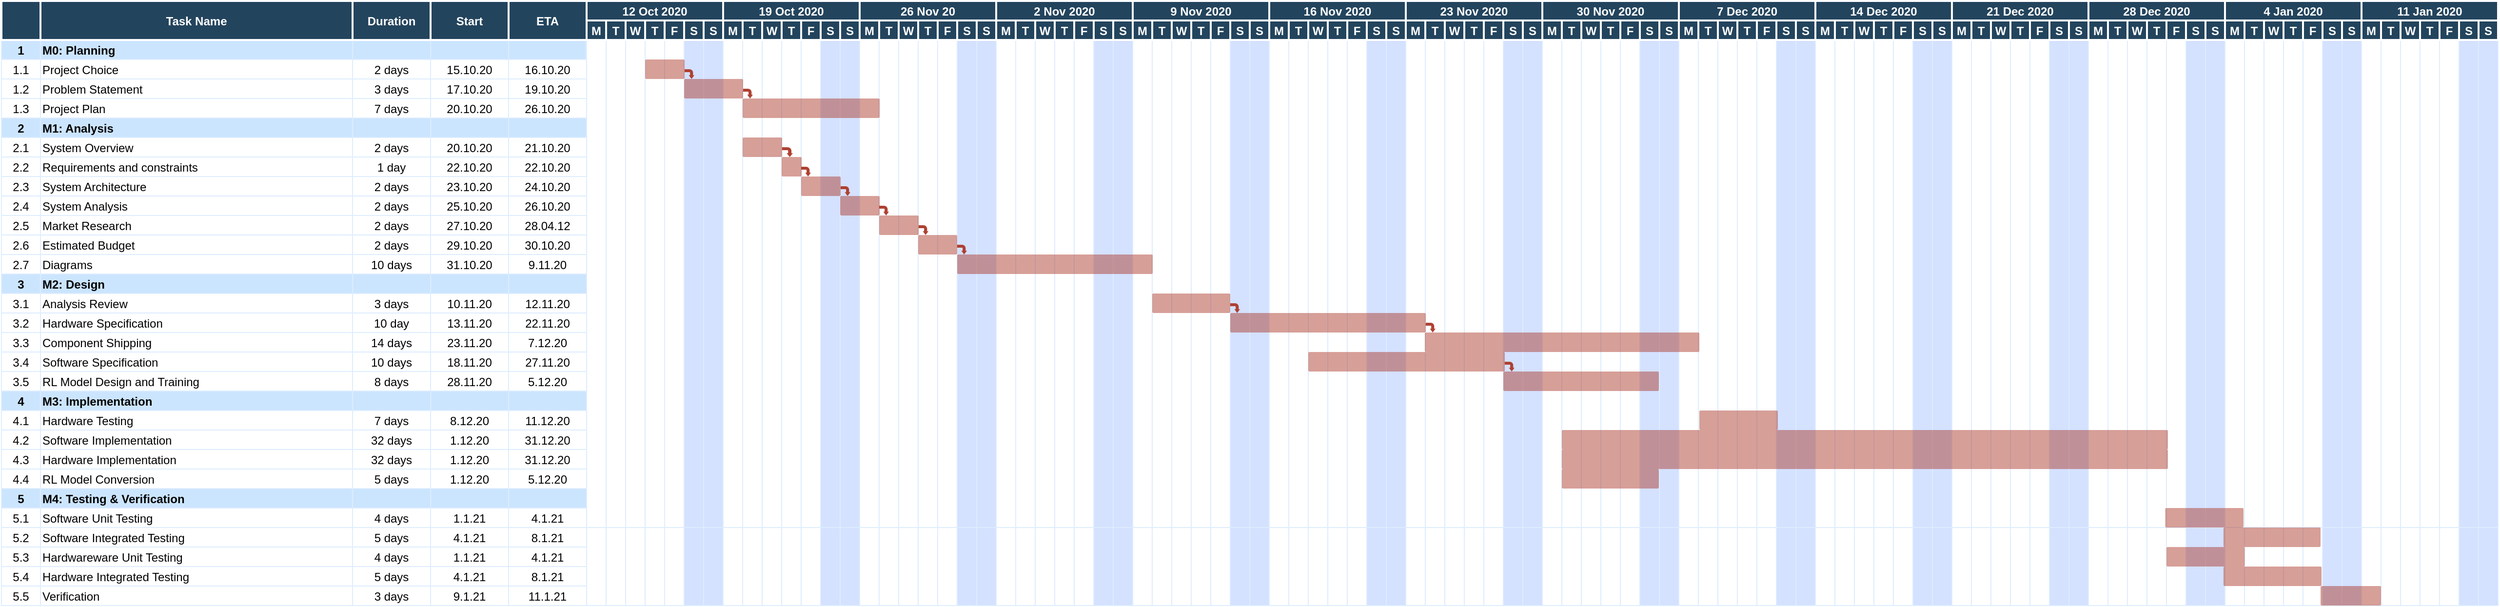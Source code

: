 <mxfile version="13.8.3" type="device"><diagram name="Page-1" id="8378b5f6-a2b2-b727-a746-972ab9d02e00"><mxGraphModel dx="9738" dy="5654" grid="1" gridSize="10" guides="1" tooltips="1" connect="0" arrows="1" fold="1" page="1" pageScale="1.5" pageWidth="1169" pageHeight="827" background="#ffffff" math="0" shadow="0"><root><mxCell id="0"/><mxCell id="1" parent="0"/><mxCell id="WlEBoe5zOGv4kr2r_9vG-284" value="" style="strokeColor=#DEEDFF" vertex="1" parent="1"><mxGeometry x="686.5" y="460.0" width="20" height="520" as="geometry"/></mxCell><mxCell id="WlEBoe5zOGv4kr2r_9vG-285" value="" style="strokeColor=#DEEDFF" vertex="1" parent="1"><mxGeometry x="706.5" y="460.0" width="20" height="520" as="geometry"/></mxCell><mxCell id="WlEBoe5zOGv4kr2r_9vG-286" value="" style="strokeColor=#DEEDFF" vertex="1" parent="1"><mxGeometry x="726.5" y="460.0" width="20" height="520" as="geometry"/></mxCell><mxCell id="WlEBoe5zOGv4kr2r_9vG-287" value="" style="strokeColor=#DEEDFF" vertex="1" parent="1"><mxGeometry x="746.5" y="460.0" width="20" height="520" as="geometry"/></mxCell><mxCell id="WlEBoe5zOGv4kr2r_9vG-288" value="" style="strokeColor=#DEEDFF" vertex="1" parent="1"><mxGeometry x="766.5" y="460.0" width="20" height="520" as="geometry"/></mxCell><mxCell id="WlEBoe5zOGv4kr2r_9vG-289" value="" style="strokeColor=#DEEDFF;fillColor=#D4E1FF" vertex="1" parent="1"><mxGeometry x="786.5" y="460.0" width="20" height="520" as="geometry"/></mxCell><mxCell id="WlEBoe5zOGv4kr2r_9vG-290" value="" style="strokeColor=#DEEDFF;fillColor=#D4E1FF" vertex="1" parent="1"><mxGeometry x="806.5" y="460.0" width="20" height="520" as="geometry"/></mxCell><mxCell id="WlEBoe5zOGv4kr2r_9vG-291" value="" style="strokeColor=#DEEDFF" vertex="1" parent="1"><mxGeometry x="826.5" y="460.0" width="20" height="520" as="geometry"/></mxCell><mxCell id="WlEBoe5zOGv4kr2r_9vG-292" value="" style="strokeColor=#DEEDFF" vertex="1" parent="1"><mxGeometry x="846.5" y="460.0" width="20" height="520" as="geometry"/></mxCell><mxCell id="WlEBoe5zOGv4kr2r_9vG-293" value="" style="strokeColor=#DEEDFF" vertex="1" parent="1"><mxGeometry x="866.5" y="460.0" width="20" height="520" as="geometry"/></mxCell><mxCell id="WlEBoe5zOGv4kr2r_9vG-294" value="" style="strokeColor=#DEEDFF" vertex="1" parent="1"><mxGeometry x="886.5" y="460.0" width="20" height="520" as="geometry"/></mxCell><mxCell id="WlEBoe5zOGv4kr2r_9vG-295" value="" style="strokeColor=#DEEDFF" vertex="1" parent="1"><mxGeometry x="906.5" y="460.0" width="20" height="520" as="geometry"/></mxCell><mxCell id="WlEBoe5zOGv4kr2r_9vG-296" value="" style="strokeColor=#DEEDFF;fillColor=#D4E1FF" vertex="1" parent="1"><mxGeometry x="926.5" y="460.0" width="20" height="520" as="geometry"/></mxCell><mxCell id="WlEBoe5zOGv4kr2r_9vG-297" value="" style="strokeColor=#DEEDFF;fillColor=#D4E1FF" vertex="1" parent="1"><mxGeometry x="946.5" y="460.0" width="20" height="520" as="geometry"/></mxCell><mxCell id="WlEBoe5zOGv4kr2r_9vG-298" value="" style="strokeColor=#DEEDFF" vertex="1" parent="1"><mxGeometry x="966.5" y="460.0" width="20" height="520" as="geometry"/></mxCell><mxCell id="WlEBoe5zOGv4kr2r_9vG-299" value="" style="strokeColor=#DEEDFF" vertex="1" parent="1"><mxGeometry x="986.5" y="460.0" width="20" height="520" as="geometry"/></mxCell><mxCell id="WlEBoe5zOGv4kr2r_9vG-300" value="" style="strokeColor=#DEEDFF" vertex="1" parent="1"><mxGeometry x="1006.5" y="460.0" width="20" height="520" as="geometry"/></mxCell><mxCell id="WlEBoe5zOGv4kr2r_9vG-301" value="" style="strokeColor=#DEEDFF" vertex="1" parent="1"><mxGeometry x="1026.5" y="460.0" width="20" height="520" as="geometry"/></mxCell><mxCell id="WlEBoe5zOGv4kr2r_9vG-302" value="" style="strokeColor=#DEEDFF" vertex="1" parent="1"><mxGeometry x="1046.5" y="460.0" width="20" height="520" as="geometry"/></mxCell><mxCell id="WlEBoe5zOGv4kr2r_9vG-303" value="" style="strokeColor=#DEEDFF;fillColor=#D4E1FF" vertex="1" parent="1"><mxGeometry x="1066.5" y="460.0" width="20" height="520" as="geometry"/></mxCell><mxCell id="WlEBoe5zOGv4kr2r_9vG-304" value="" style="strokeColor=#DEEDFF;fillColor=#D4E1FF" vertex="1" parent="1"><mxGeometry x="1086.5" y="460.0" width="20" height="520" as="geometry"/></mxCell><mxCell id="WlEBoe5zOGv4kr2r_9vG-305" value="" style="strokeColor=#DEEDFF" vertex="1" parent="1"><mxGeometry x="1106.5" y="460.0" width="20" height="520" as="geometry"/></mxCell><mxCell id="WlEBoe5zOGv4kr2r_9vG-306" value="" style="strokeColor=#DEEDFF" vertex="1" parent="1"><mxGeometry x="1126.5" y="460.0" width="20" height="520" as="geometry"/></mxCell><mxCell id="WlEBoe5zOGv4kr2r_9vG-307" value="" style="strokeColor=#DEEDFF" vertex="1" parent="1"><mxGeometry x="1146.5" y="460.0" width="20" height="520" as="geometry"/></mxCell><mxCell id="WlEBoe5zOGv4kr2r_9vG-308" value="" style="strokeColor=#DEEDFF" vertex="1" parent="1"><mxGeometry x="1166.5" y="460.0" width="20" height="520" as="geometry"/></mxCell><mxCell id="WlEBoe5zOGv4kr2r_9vG-309" value="" style="strokeColor=#DEEDFF" vertex="1" parent="1"><mxGeometry x="1186.5" y="460.0" width="20" height="520" as="geometry"/></mxCell><mxCell id="WlEBoe5zOGv4kr2r_9vG-310" value="" style="strokeColor=#DEEDFF;fillColor=#D4E1FF" vertex="1" parent="1"><mxGeometry x="1206.5" y="460.0" width="20" height="520" as="geometry"/></mxCell><mxCell id="WlEBoe5zOGv4kr2r_9vG-311" value="" style="strokeColor=#DEEDFF;fillColor=#D4E1FF" vertex="1" parent="1"><mxGeometry x="1226.5" y="460.0" width="20" height="520" as="geometry"/></mxCell><mxCell id="WlEBoe5zOGv4kr2r_9vG-312" value="" style="strokeColor=#DEEDFF" vertex="1" parent="1"><mxGeometry x="1246.5" y="460.0" width="20" height="520" as="geometry"/></mxCell><mxCell id="WlEBoe5zOGv4kr2r_9vG-313" value="" style="strokeColor=#DEEDFF" vertex="1" parent="1"><mxGeometry x="1266.5" y="460.0" width="20" height="520" as="geometry"/></mxCell><mxCell id="WlEBoe5zOGv4kr2r_9vG-314" value="" style="strokeColor=#DEEDFF" vertex="1" parent="1"><mxGeometry x="1286.5" y="460.0" width="20" height="520" as="geometry"/></mxCell><mxCell id="WlEBoe5zOGv4kr2r_9vG-315" value="" style="strokeColor=#DEEDFF" vertex="1" parent="1"><mxGeometry x="1306.5" y="460.0" width="20" height="520" as="geometry"/></mxCell><mxCell id="WlEBoe5zOGv4kr2r_9vG-316" value="" style="strokeColor=#DEEDFF" vertex="1" parent="1"><mxGeometry x="1326.5" y="460.0" width="20" height="520" as="geometry"/></mxCell><mxCell id="WlEBoe5zOGv4kr2r_9vG-317" value="" style="strokeColor=#DEEDFF;fillColor=#D4E1FF" vertex="1" parent="1"><mxGeometry x="1346.5" y="460.0" width="20" height="520" as="geometry"/></mxCell><mxCell id="WlEBoe5zOGv4kr2r_9vG-318" value="" style="strokeColor=#DEEDFF;fillColor=#D4E1FF" vertex="1" parent="1"><mxGeometry x="1366.5" y="460.0" width="20" height="520" as="geometry"/></mxCell><mxCell id="WlEBoe5zOGv4kr2r_9vG-319" value="" style="strokeColor=#DEEDFF" vertex="1" parent="1"><mxGeometry x="1386.5" y="460.0" width="20" height="520" as="geometry"/></mxCell><mxCell id="WlEBoe5zOGv4kr2r_9vG-320" value="" style="strokeColor=#DEEDFF" vertex="1" parent="1"><mxGeometry x="1406.5" y="460.0" width="20" height="520" as="geometry"/></mxCell><mxCell id="WlEBoe5zOGv4kr2r_9vG-321" value="" style="strokeColor=#DEEDFF" vertex="1" parent="1"><mxGeometry x="1426.5" y="460.0" width="20" height="520" as="geometry"/></mxCell><mxCell id="WlEBoe5zOGv4kr2r_9vG-322" value="" style="strokeColor=#DEEDFF" vertex="1" parent="1"><mxGeometry x="1446.5" y="460.0" width="20" height="520" as="geometry"/></mxCell><mxCell id="WlEBoe5zOGv4kr2r_9vG-323" value="" style="strokeColor=#DEEDFF" vertex="1" parent="1"><mxGeometry x="1466.5" y="460.0" width="20" height="520" as="geometry"/></mxCell><mxCell id="WlEBoe5zOGv4kr2r_9vG-324" value="" style="strokeColor=#DEEDFF;fillColor=#D4E1FF" vertex="1" parent="1"><mxGeometry x="1486.5" y="460.0" width="20" height="520" as="geometry"/></mxCell><mxCell id="WlEBoe5zOGv4kr2r_9vG-325" value="" style="strokeColor=#DEEDFF;fillColor=#D4E1FF" vertex="1" parent="1"><mxGeometry x="1506.5" y="460.0" width="20" height="520" as="geometry"/></mxCell><mxCell id="WlEBoe5zOGv4kr2r_9vG-326" value="" style="strokeColor=#DEEDFF" vertex="1" parent="1"><mxGeometry x="1526.5" y="460.0" width="20" height="520" as="geometry"/></mxCell><mxCell id="WlEBoe5zOGv4kr2r_9vG-327" value="" style="strokeColor=#DEEDFF" vertex="1" parent="1"><mxGeometry x="1546.5" y="460.0" width="20" height="520" as="geometry"/></mxCell><mxCell id="WlEBoe5zOGv4kr2r_9vG-328" value="" style="strokeColor=#DEEDFF" vertex="1" parent="1"><mxGeometry x="1566.5" y="460.0" width="20" height="520" as="geometry"/></mxCell><mxCell id="WlEBoe5zOGv4kr2r_9vG-329" value="" style="strokeColor=#DEEDFF" vertex="1" parent="1"><mxGeometry x="1586.5" y="460.0" width="20" height="520" as="geometry"/></mxCell><mxCell id="WlEBoe5zOGv4kr2r_9vG-330" value="" style="strokeColor=#DEEDFF" vertex="1" parent="1"><mxGeometry x="1606.5" y="460.0" width="20" height="520" as="geometry"/></mxCell><mxCell id="WlEBoe5zOGv4kr2r_9vG-331" value="" style="strokeColor=#DEEDFF;fillColor=#D4E1FF" vertex="1" parent="1"><mxGeometry x="1626.5" y="460.0" width="20" height="520" as="geometry"/></mxCell><mxCell id="WlEBoe5zOGv4kr2r_9vG-332" value="" style="strokeColor=#DEEDFF;fillColor=#D4E1FF" vertex="1" parent="1"><mxGeometry x="1646.5" y="460.0" width="20" height="520" as="geometry"/></mxCell><mxCell id="WlEBoe5zOGv4kr2r_9vG-411" value="" style="strokeColor=#DEEDFF" vertex="1" parent="1"><mxGeometry x="1666.5" y="460.0" width="20" height="520" as="geometry"/></mxCell><mxCell id="WlEBoe5zOGv4kr2r_9vG-412" value="" style="strokeColor=#DEEDFF" vertex="1" parent="1"><mxGeometry x="1686.5" y="460.0" width="20" height="520" as="geometry"/></mxCell><mxCell id="WlEBoe5zOGv4kr2r_9vG-413" value="" style="strokeColor=#DEEDFF" vertex="1" parent="1"><mxGeometry x="1706.5" y="460.0" width="20" height="520" as="geometry"/></mxCell><mxCell id="WlEBoe5zOGv4kr2r_9vG-414" value="" style="strokeColor=#DEEDFF" vertex="1" parent="1"><mxGeometry x="1726.5" y="460.0" width="20" height="520" as="geometry"/></mxCell><mxCell id="WlEBoe5zOGv4kr2r_9vG-415" value="" style="strokeColor=#DEEDFF" vertex="1" parent="1"><mxGeometry x="1746.5" y="460.0" width="20" height="520" as="geometry"/></mxCell><mxCell id="WlEBoe5zOGv4kr2r_9vG-416" value="" style="strokeColor=#DEEDFF;fillColor=#D4E1FF" vertex="1" parent="1"><mxGeometry x="1766.5" y="460.0" width="20" height="520" as="geometry"/></mxCell><mxCell id="WlEBoe5zOGv4kr2r_9vG-417" value="" style="strokeColor=#DEEDFF;fillColor=#D4E1FF" vertex="1" parent="1"><mxGeometry x="1786.5" y="460.0" width="20" height="520" as="geometry"/></mxCell><mxCell id="WlEBoe5zOGv4kr2r_9vG-426" value="" style="strokeColor=#DEEDFF" vertex="1" parent="1"><mxGeometry x="1806.5" y="460.0" width="20" height="520" as="geometry"/></mxCell><mxCell id="WlEBoe5zOGv4kr2r_9vG-427" value="" style="strokeColor=#DEEDFF" vertex="1" parent="1"><mxGeometry x="1826.5" y="460.0" width="20" height="520" as="geometry"/></mxCell><mxCell id="WlEBoe5zOGv4kr2r_9vG-428" value="" style="strokeColor=#DEEDFF" vertex="1" parent="1"><mxGeometry x="1846.5" y="460.0" width="20" height="520" as="geometry"/></mxCell><mxCell id="WlEBoe5zOGv4kr2r_9vG-429" value="" style="strokeColor=#DEEDFF" vertex="1" parent="1"><mxGeometry x="1866.5" y="460.0" width="20" height="520" as="geometry"/></mxCell><mxCell id="WlEBoe5zOGv4kr2r_9vG-430" value="" style="strokeColor=#DEEDFF" vertex="1" parent="1"><mxGeometry x="1886.5" y="460.0" width="20" height="520" as="geometry"/></mxCell><mxCell id="WlEBoe5zOGv4kr2r_9vG-431" value="" style="strokeColor=#DEEDFF;fillColor=#D4E1FF" vertex="1" parent="1"><mxGeometry x="1906.5" y="460.0" width="20" height="520" as="geometry"/></mxCell><mxCell id="WlEBoe5zOGv4kr2r_9vG-432" value="" style="strokeColor=#DEEDFF;fillColor=#D4E1FF" vertex="1" parent="1"><mxGeometry x="1926.5" y="460.0" width="20" height="520" as="geometry"/></mxCell><mxCell id="WlEBoe5zOGv4kr2r_9vG-441" value="" style="strokeColor=#DEEDFF" vertex="1" parent="1"><mxGeometry x="1946.5" y="460.0" width="20" height="520" as="geometry"/></mxCell><mxCell id="WlEBoe5zOGv4kr2r_9vG-442" value="" style="strokeColor=#DEEDFF" vertex="1" parent="1"><mxGeometry x="1966.5" y="460.0" width="20" height="520" as="geometry"/></mxCell><mxCell id="WlEBoe5zOGv4kr2r_9vG-443" value="" style="strokeColor=#DEEDFF" vertex="1" parent="1"><mxGeometry x="1986.5" y="460.0" width="20" height="520" as="geometry"/></mxCell><mxCell id="WlEBoe5zOGv4kr2r_9vG-444" value="" style="strokeColor=#DEEDFF" vertex="1" parent="1"><mxGeometry x="2006.5" y="460.0" width="20" height="520" as="geometry"/></mxCell><mxCell id="WlEBoe5zOGv4kr2r_9vG-445" value="" style="strokeColor=#DEEDFF" vertex="1" parent="1"><mxGeometry x="2026.5" y="460.0" width="20" height="520" as="geometry"/></mxCell><mxCell id="WlEBoe5zOGv4kr2r_9vG-446" value="" style="strokeColor=#DEEDFF;fillColor=#D4E1FF" vertex="1" parent="1"><mxGeometry x="2046.5" y="460.0" width="20" height="520" as="geometry"/></mxCell><mxCell id="WlEBoe5zOGv4kr2r_9vG-447" value="" style="strokeColor=#DEEDFF;fillColor=#D4E1FF" vertex="1" parent="1"><mxGeometry x="2066.5" y="460.0" width="20" height="520" as="geometry"/></mxCell><mxCell id="WlEBoe5zOGv4kr2r_9vG-456" value="" style="strokeColor=#DEEDFF" vertex="1" parent="1"><mxGeometry x="2086.5" y="460.0" width="20" height="520" as="geometry"/></mxCell><mxCell id="WlEBoe5zOGv4kr2r_9vG-457" value="" style="strokeColor=#DEEDFF" vertex="1" parent="1"><mxGeometry x="2106.5" y="460.0" width="20" height="520" as="geometry"/></mxCell><mxCell id="WlEBoe5zOGv4kr2r_9vG-458" value="" style="strokeColor=#DEEDFF" vertex="1" parent="1"><mxGeometry x="2126.5" y="460.0" width="20" height="520" as="geometry"/></mxCell><mxCell id="WlEBoe5zOGv4kr2r_9vG-459" value="" style="strokeColor=#DEEDFF" vertex="1" parent="1"><mxGeometry x="2146.5" y="460.0" width="20" height="520" as="geometry"/></mxCell><mxCell id="WlEBoe5zOGv4kr2r_9vG-460" value="" style="strokeColor=#DEEDFF" vertex="1" parent="1"><mxGeometry x="2166.5" y="460.0" width="20" height="520" as="geometry"/></mxCell><mxCell id="WlEBoe5zOGv4kr2r_9vG-461" value="" style="strokeColor=#DEEDFF;fillColor=#D4E1FF" vertex="1" parent="1"><mxGeometry x="2186.5" y="460.0" width="20" height="520" as="geometry"/></mxCell><mxCell id="WlEBoe5zOGv4kr2r_9vG-462" value="" style="strokeColor=#DEEDFF;fillColor=#D4E1FF" vertex="1" parent="1"><mxGeometry x="2206.5" y="460.0" width="20" height="520" as="geometry"/></mxCell><mxCell id="WlEBoe5zOGv4kr2r_9vG-471" value="" style="strokeColor=#DEEDFF" vertex="1" parent="1"><mxGeometry x="2226.5" y="460.0" width="20" height="520" as="geometry"/></mxCell><mxCell id="WlEBoe5zOGv4kr2r_9vG-472" value="" style="strokeColor=#DEEDFF" vertex="1" parent="1"><mxGeometry x="2246.5" y="460.0" width="20" height="520" as="geometry"/></mxCell><mxCell id="WlEBoe5zOGv4kr2r_9vG-473" value="" style="strokeColor=#DEEDFF" vertex="1" parent="1"><mxGeometry x="2266.5" y="460.0" width="20" height="520" as="geometry"/></mxCell><mxCell id="WlEBoe5zOGv4kr2r_9vG-474" value="" style="strokeColor=#DEEDFF" vertex="1" parent="1"><mxGeometry x="2286.5" y="460.0" width="20" height="520" as="geometry"/></mxCell><mxCell id="WlEBoe5zOGv4kr2r_9vG-475" value="" style="strokeColor=#DEEDFF" vertex="1" parent="1"><mxGeometry x="2306.5" y="460.0" width="20" height="520" as="geometry"/></mxCell><mxCell id="WlEBoe5zOGv4kr2r_9vG-476" value="" style="strokeColor=#DEEDFF;fillColor=#D4E1FF" vertex="1" parent="1"><mxGeometry x="2326.5" y="460.0" width="20" height="520" as="geometry"/></mxCell><mxCell id="WlEBoe5zOGv4kr2r_9vG-477" value="" style="strokeColor=#DEEDFF;fillColor=#D4E1FF" vertex="1" parent="1"><mxGeometry x="2346.5" y="460.0" width="20" height="520" as="geometry"/></mxCell><mxCell id="WlEBoe5zOGv4kr2r_9vG-486" value="" style="strokeColor=#DEEDFF" vertex="1" parent="1"><mxGeometry x="2366.5" y="460.0" width="20" height="520" as="geometry"/></mxCell><mxCell id="WlEBoe5zOGv4kr2r_9vG-487" value="" style="strokeColor=#DEEDFF" vertex="1" parent="1"><mxGeometry x="2386.5" y="460.0" width="20" height="520" as="geometry"/></mxCell><mxCell id="WlEBoe5zOGv4kr2r_9vG-488" value="" style="strokeColor=#DEEDFF" vertex="1" parent="1"><mxGeometry x="2406.5" y="460.0" width="20" height="520" as="geometry"/></mxCell><mxCell id="WlEBoe5zOGv4kr2r_9vG-489" value="" style="strokeColor=#DEEDFF" vertex="1" parent="1"><mxGeometry x="2426.5" y="460.0" width="20" height="520" as="geometry"/></mxCell><mxCell id="WlEBoe5zOGv4kr2r_9vG-490" value="" style="strokeColor=#DEEDFF" vertex="1" parent="1"><mxGeometry x="2446.5" y="460.0" width="20" height="520" as="geometry"/></mxCell><mxCell id="WlEBoe5zOGv4kr2r_9vG-491" value="" style="strokeColor=#DEEDFF;fillColor=#D4E1FF" vertex="1" parent="1"><mxGeometry x="2466.5" y="460.0" width="20" height="520" as="geometry"/></mxCell><mxCell id="WlEBoe5zOGv4kr2r_9vG-492" value="" style="strokeColor=#DEEDFF;fillColor=#D4E1FF" vertex="1" parent="1"><mxGeometry x="2486.5" y="460.0" width="20" height="520" as="geometry"/></mxCell><mxCell id="WlEBoe5zOGv4kr2r_9vG-501" value="" style="strokeColor=#DEEDFF" vertex="1" parent="1"><mxGeometry x="2506.5" y="460.0" width="20" height="520" as="geometry"/></mxCell><mxCell id="WlEBoe5zOGv4kr2r_9vG-502" value="" style="strokeColor=#DEEDFF" vertex="1" parent="1"><mxGeometry x="2526.5" y="460.0" width="20" height="520" as="geometry"/></mxCell><mxCell id="WlEBoe5zOGv4kr2r_9vG-503" value="" style="strokeColor=#DEEDFF" vertex="1" parent="1"><mxGeometry x="2546.5" y="460.0" width="20" height="520" as="geometry"/></mxCell><mxCell id="WlEBoe5zOGv4kr2r_9vG-504" value="" style="strokeColor=#DEEDFF" vertex="1" parent="1"><mxGeometry x="2566.5" y="460.0" width="20" height="520" as="geometry"/></mxCell><mxCell id="WlEBoe5zOGv4kr2r_9vG-505" value="" style="strokeColor=#DEEDFF" vertex="1" parent="1"><mxGeometry x="2586.5" y="460.0" width="20" height="520" as="geometry"/></mxCell><mxCell id="WlEBoe5zOGv4kr2r_9vG-506" value="" style="strokeColor=#DEEDFF;fillColor=#D4E1FF" vertex="1" parent="1"><mxGeometry x="2606.5" y="460.0" width="20" height="520" as="geometry"/></mxCell><mxCell id="WlEBoe5zOGv4kr2r_9vG-507" value="" style="strokeColor=#DEEDFF;fillColor=#D4E1FF" vertex="1" parent="1"><mxGeometry x="2626.5" y="460.0" width="20" height="520" as="geometry"/></mxCell><mxCell id="68" value="" style="strokeColor=#DEEDFF" parent="1" vertex="1"><mxGeometry x="686.5" y="380.0" width="20" height="520" as="geometry"/></mxCell><mxCell id="69" value="1" style="strokeColor=#DEEDFF;fillColor=#CCE5FF;fontStyle=1" parent="1" vertex="1"><mxGeometry x="86.5" y="400.0" width="40" height="20" as="geometry"/></mxCell><mxCell id="70" value="M0: Planning" style="align=left;strokeColor=#DEEDFF;fillColor=#CCE5FF;fontStyle=1" parent="1" vertex="1"><mxGeometry x="126.5" y="400.0" width="320.0" height="20" as="geometry"/></mxCell><mxCell id="71" value="" style="strokeColor=#DEEDFF;fillColor=#CCE5FF;fontStyle=1" parent="1" vertex="1"><mxGeometry x="446.5" y="400.0" width="80.0" height="20" as="geometry"/></mxCell><mxCell id="72" value="" style="strokeColor=#DEEDFF;fillColor=#CCE5FF;fontStyle=1" parent="1" vertex="1"><mxGeometry x="526.5" y="400.0" width="80.0" height="20" as="geometry"/></mxCell><mxCell id="73" value="" style="strokeColor=#DEEDFF;fillColor=#CCE5FF;fontStyle=1" parent="1" vertex="1"><mxGeometry x="606.5" y="400" width="79.5" height="20" as="geometry"/></mxCell><mxCell id="74" value="1.1" style="strokeColor=#DEEDFF" parent="1" vertex="1"><mxGeometry x="86.5" y="420.0" width="40" height="20" as="geometry"/></mxCell><mxCell id="75" value="Project Choice" style="align=left;strokeColor=#DEEDFF" parent="1" vertex="1"><mxGeometry x="126.5" y="420.0" width="320.0" height="20.0" as="geometry"/></mxCell><mxCell id="76" value="2 days" style="strokeColor=#DEEDFF" parent="1" vertex="1"><mxGeometry x="446.5" y="420.0" width="80.0" height="20" as="geometry"/></mxCell><mxCell id="77" value="17.10.20" style="strokeColor=#DEEDFF" parent="1" vertex="1"><mxGeometry x="526.5" y="440.0" width="80.0" height="20" as="geometry"/></mxCell><mxCell id="78" value="19.10.20" style="strokeColor=#DEEDFF" parent="1" vertex="1"><mxGeometry x="606.5" y="440" width="80.0" height="20" as="geometry"/></mxCell><mxCell id="79" value="1.2" style="strokeColor=#DEEDFF" parent="1" vertex="1"><mxGeometry x="86.5" y="440.0" width="40" height="20" as="geometry"/></mxCell><mxCell id="80" value="Problem Statement" style="align=left;strokeColor=#DEEDFF" parent="1" vertex="1"><mxGeometry x="126.5" y="440.0" width="320" height="20" as="geometry"/></mxCell><mxCell id="81" value="3 days" style="strokeColor=#DEEDFF" parent="1" vertex="1"><mxGeometry x="446.5" y="440.0" width="80.0" height="20" as="geometry"/></mxCell><mxCell id="82" value="15.10.20" style="strokeColor=#DEEDFF" parent="1" vertex="1"><mxGeometry x="526.5" y="420.0" width="80.0" height="20" as="geometry"/></mxCell><mxCell id="83" value="16.10.20" style="strokeColor=#DEEDFF" parent="1" vertex="1"><mxGeometry x="606.5" y="420.0" width="80.0" height="20" as="geometry"/></mxCell><mxCell id="84" value="1.3" style="strokeColor=#DEEDFF" parent="1" vertex="1"><mxGeometry x="86.5" y="460.0" width="40" height="20" as="geometry"/></mxCell><mxCell id="85" value="Project Plan" style="align=left;strokeColor=#DEEDFF" parent="1" vertex="1"><mxGeometry x="126.5" y="460.0" width="320.0" height="20" as="geometry"/></mxCell><mxCell id="86" value="7 days" style="strokeColor=#DEEDFF" parent="1" vertex="1"><mxGeometry x="446.5" y="460.0" width="80.0" height="20" as="geometry"/></mxCell><mxCell id="87" value="20.10.20" style="strokeColor=#DEEDFF" parent="1" vertex="1"><mxGeometry x="526.5" y="460.0" width="80.0" height="20" as="geometry"/></mxCell><mxCell id="88" value="26.10.20" style="strokeColor=#DEEDFF" parent="1" vertex="1"><mxGeometry x="606.5" y="460.0" width="80.0" height="20" as="geometry"/></mxCell><mxCell id="89" value="2.1" style="strokeColor=#DEEDFF" parent="1" vertex="1"><mxGeometry x="86.5" y="500.0" width="40" height="20" as="geometry"/></mxCell><mxCell id="90" value="System Overview" style="align=left;strokeColor=#DEEDFF" parent="1" vertex="1"><mxGeometry x="126.5" y="500.0" width="320.0" height="20" as="geometry"/></mxCell><mxCell id="91" value="2 days" style="strokeColor=#DEEDFF" parent="1" vertex="1"><mxGeometry x="446.5" y="500.0" width="80.0" height="20" as="geometry"/></mxCell><mxCell id="92" value="20.10.20" style="strokeColor=#DEEDFF" parent="1" vertex="1"><mxGeometry x="526.5" y="500.0" width="80.0" height="20" as="geometry"/></mxCell><mxCell id="93" value="21.10.20" style="strokeColor=#DEEDFF" parent="1" vertex="1"><mxGeometry x="606.5" y="500.0" width="80.0" height="20" as="geometry"/></mxCell><mxCell id="94" value="2.2" style="strokeColor=#DEEDFF" parent="1" vertex="1"><mxGeometry x="86.5" y="520.0" width="40" height="20" as="geometry"/></mxCell><mxCell id="95" value="Requirements and constraints" style="align=left;strokeColor=#DEEDFF" parent="1" vertex="1"><mxGeometry x="126.5" y="520.0" width="320.0" height="20" as="geometry"/></mxCell><mxCell id="96" value="1 day" style="strokeColor=#DEEDFF" parent="1" vertex="1"><mxGeometry x="446.5" y="520.0" width="80.0" height="20" as="geometry"/></mxCell><mxCell id="97" value="22.10.20" style="strokeColor=#DEEDFF" parent="1" vertex="1"><mxGeometry x="526.5" y="520.0" width="80.0" height="20" as="geometry"/></mxCell><mxCell id="98" value="22.10.20" style="strokeColor=#DEEDFF" parent="1" vertex="1"><mxGeometry x="606.5" y="520.0" width="80.0" height="20" as="geometry"/></mxCell><mxCell id="99" value="2.3" style="strokeColor=#DEEDFF" parent="1" vertex="1"><mxGeometry x="86.5" y="540.0" width="40" height="20" as="geometry"/></mxCell><mxCell id="100" value="System Architecture" style="align=left;strokeColor=#DEEDFF" parent="1" vertex="1"><mxGeometry x="126.5" y="540.0" width="320.0" height="20" as="geometry"/></mxCell><mxCell id="101" value="2 days" style="strokeColor=#DEEDFF" parent="1" vertex="1"><mxGeometry x="446.5" y="540.0" width="80.0" height="20" as="geometry"/></mxCell><mxCell id="102" value="23.10.20" style="strokeColor=#DEEDFF" parent="1" vertex="1"><mxGeometry x="526.5" y="540.0" width="80.0" height="20" as="geometry"/></mxCell><mxCell id="103" value="24.10.20" style="strokeColor=#DEEDFF" parent="1" vertex="1"><mxGeometry x="606.5" y="540.0" width="80.0" height="20" as="geometry"/></mxCell><mxCell id="104" value="2" style="strokeColor=#DEEDFF;fillColor=#CCE5FF;fontStyle=1" parent="1" vertex="1"><mxGeometry x="86.5" y="480.0" width="40" height="20" as="geometry"/></mxCell><mxCell id="105" value="M1: Analysis" style="align=left;strokeColor=#DEEDFF;fillColor=#CCE5FF;fontStyle=1" parent="1" vertex="1"><mxGeometry x="126.5" y="480.0" width="320.0" height="20.0" as="geometry"/></mxCell><mxCell id="106" value="" style="strokeColor=#DEEDFF;fillColor=#CCE5FF;fontStyle=1" parent="1" vertex="1"><mxGeometry x="446.5" y="480.0" width="80.0" height="20" as="geometry"/></mxCell><mxCell id="107" value="" style="strokeColor=#DEEDFF;fillColor=#CCE5FF;fontStyle=1" parent="1" vertex="1"><mxGeometry x="526.5" y="480.0" width="80.0" height="20" as="geometry"/></mxCell><mxCell id="108" value="" style="strokeColor=#DEEDFF;fillColor=#CCE5FF;fontStyle=1" parent="1" vertex="1"><mxGeometry x="606.5" y="480.0" width="80.0" height="20" as="geometry"/></mxCell><mxCell id="109" value="2.4" style="strokeColor=#DEEDFF" parent="1" vertex="1"><mxGeometry x="86.5" y="560.0" width="40" height="20" as="geometry"/></mxCell><mxCell id="110" value="System Analysis" style="align=left;strokeColor=#DEEDFF" parent="1" vertex="1"><mxGeometry x="126.5" y="560.0" width="320.0" height="20" as="geometry"/></mxCell><mxCell id="111" value="2 days" style="strokeColor=#DEEDFF" parent="1" vertex="1"><mxGeometry x="446.5" y="560.0" width="80.0" height="20" as="geometry"/></mxCell><mxCell id="112" value="25.10.20" style="strokeColor=#DEEDFF" parent="1" vertex="1"><mxGeometry x="526.5" y="560.0" width="80.0" height="20" as="geometry"/></mxCell><mxCell id="113" value="26.10.20" style="strokeColor=#DEEDFF" parent="1" vertex="1"><mxGeometry x="606.5" y="560.0" width="80.0" height="20" as="geometry"/></mxCell><mxCell id="114" value="2.5" style="strokeColor=#DEEDFF" parent="1" vertex="1"><mxGeometry x="86.5" y="580.0" width="40" height="20" as="geometry"/></mxCell><mxCell id="115" value="Market Research" style="align=left;strokeColor=#DEEDFF" parent="1" vertex="1"><mxGeometry x="126.5" y="580.0" width="320.0" height="20" as="geometry"/></mxCell><mxCell id="116" value="2 days" style="strokeColor=#DEEDFF" parent="1" vertex="1"><mxGeometry x="446.5" y="580.0" width="80.0" height="20" as="geometry"/></mxCell><mxCell id="117" value="27.10.20" style="strokeColor=#DEEDFF" parent="1" vertex="1"><mxGeometry x="526.5" y="580.0" width="80.0" height="20" as="geometry"/></mxCell><mxCell id="118" value="28.04.12" style="strokeColor=#DEEDFF" parent="1" vertex="1"><mxGeometry x="606.5" y="580.0" width="80.0" height="20" as="geometry"/></mxCell><mxCell id="119" value="2.6" style="strokeColor=#DEEDFF" parent="1" vertex="1"><mxGeometry x="86.5" y="600.0" width="40" height="20" as="geometry"/></mxCell><mxCell id="120" value="Estimated Budget" style="align=left;strokeColor=#DEEDFF" parent="1" vertex="1"><mxGeometry x="126.5" y="600.0" width="320" height="20" as="geometry"/></mxCell><mxCell id="121" value="2 days" style="strokeColor=#DEEDFF" parent="1" vertex="1"><mxGeometry x="446.5" y="600.0" width="80.0" height="20" as="geometry"/></mxCell><mxCell id="122" value="29.10.20" style="strokeColor=#DEEDFF" parent="1" vertex="1"><mxGeometry x="526.5" y="600.0" width="80.0" height="20" as="geometry"/></mxCell><mxCell id="123" value="30.10.20" style="strokeColor=#DEEDFF" parent="1" vertex="1"><mxGeometry x="606.5" y="600.0" width="80.0" height="20" as="geometry"/></mxCell><mxCell id="124" value="2.7" style="strokeColor=#DEEDFF" parent="1" vertex="1"><mxGeometry x="86.5" y="620.0" width="40" height="20" as="geometry"/></mxCell><mxCell id="125" value="Diagrams" style="align=left;strokeColor=#DEEDFF" parent="1" vertex="1"><mxGeometry x="126.5" y="620.0" width="320" height="20" as="geometry"/></mxCell><mxCell id="126" value="10 days" style="strokeColor=#DEEDFF" parent="1" vertex="1"><mxGeometry x="446.5" y="620.0" width="80.0" height="20" as="geometry"/></mxCell><mxCell id="127" value="31.10.20" style="strokeColor=#DEEDFF" parent="1" vertex="1"><mxGeometry x="526.5" y="620.0" width="80.0" height="20" as="geometry"/></mxCell><mxCell id="128" value="9.11.20" style="strokeColor=#DEEDFF" parent="1" vertex="1"><mxGeometry x="606.5" y="620.0" width="80.0" height="20" as="geometry"/></mxCell><mxCell id="129" value="3.1" style="strokeColor=#DEEDFF" parent="1" vertex="1"><mxGeometry x="86.5" y="660.0" width="40" height="20" as="geometry"/></mxCell><mxCell id="130" value="Analysis Review" style="align=left;strokeColor=#DEEDFF" parent="1" vertex="1"><mxGeometry x="126.5" y="660.0" width="320.0" height="20" as="geometry"/></mxCell><mxCell id="131" value="3 days" style="strokeColor=#DEEDFF" parent="1" vertex="1"><mxGeometry x="446.5" y="660.0" width="80.0" height="20" as="geometry"/></mxCell><mxCell id="132" value="10.11.20" style="strokeColor=#DEEDFF" parent="1" vertex="1"><mxGeometry x="526.5" y="660.0" width="80.0" height="20" as="geometry"/></mxCell><mxCell id="133" value="12.11.20" style="strokeColor=#DEEDFF" parent="1" vertex="1"><mxGeometry x="606.5" y="660.0" width="80.0" height="20" as="geometry"/></mxCell><mxCell id="134" value="3.2" style="strokeColor=#DEEDFF;fillColor=#FFFFFF" parent="1" vertex="1"><mxGeometry x="86.5" y="680.0" width="40" height="20" as="geometry"/></mxCell><mxCell id="135" value="Hardware Specification" style="align=left;strokeColor=#DEEDFF;fillColor=#FFFFFF" parent="1" vertex="1"><mxGeometry x="126.5" y="680.0" width="320.0" height="20" as="geometry"/></mxCell><mxCell id="136" value="10 day" style="strokeColor=#DEEDFF;fillColor=#FFFFFF" parent="1" vertex="1"><mxGeometry x="446.5" y="680.0" width="80.0" height="20" as="geometry"/></mxCell><mxCell id="137" value="13.11.20" style="strokeColor=#DEEDFF;fillColor=#FFFFFF" parent="1" vertex="1"><mxGeometry x="526.5" y="680.0" width="80.0" height="20" as="geometry"/></mxCell><mxCell id="138" value="22.11.20" style="strokeColor=#DEEDFF;fillColor=#FFFFFF" parent="1" vertex="1"><mxGeometry x="606.5" y="680.0" width="80.0" height="20" as="geometry"/></mxCell><mxCell id="139" value="3" style="strokeColor=#DEEDFF;fillColor=#CCE5FF;fontStyle=1" parent="1" vertex="1"><mxGeometry x="86.5" y="640.0" width="40" height="20" as="geometry"/></mxCell><mxCell id="140" value="M2: Design" style="align=left;strokeColor=#DEEDFF;fillColor=#CCE5FF;fontStyle=1" parent="1" vertex="1"><mxGeometry x="126.5" y="640.0" width="320.0" height="20" as="geometry"/></mxCell><mxCell id="141" value="" style="strokeColor=#DEEDFF;fillColor=#CCE5FF" parent="1" vertex="1"><mxGeometry x="446.5" y="640.0" width="80.0" height="20" as="geometry"/></mxCell><mxCell id="142" value="" style="strokeColor=#DEEDFF;fillColor=#CCE5FF" parent="1" vertex="1"><mxGeometry x="526.5" y="640.0" width="80.0" height="20" as="geometry"/></mxCell><mxCell id="143" value="" style="strokeColor=#DEEDFF;fillColor=#CCE5FF" parent="1" vertex="1"><mxGeometry x="606.5" y="640.0" width="80.0" height="20" as="geometry"/></mxCell><mxCell id="144" value="3.4" style="strokeColor=#DEEDFF" parent="1" vertex="1"><mxGeometry x="86.5" y="720.0" width="40" height="20" as="geometry"/></mxCell><mxCell id="145" value="Software Specification" style="align=left;strokeColor=#DEEDFF" parent="1" vertex="1"><mxGeometry x="126.5" y="720.0" width="320.0" height="20" as="geometry"/></mxCell><mxCell id="146" value="10 days" style="strokeColor=#DEEDFF" parent="1" vertex="1"><mxGeometry x="446.5" y="720.0" width="80.0" height="20" as="geometry"/></mxCell><mxCell id="147" value="18.11.20" style="strokeColor=#DEEDFF" parent="1" vertex="1"><mxGeometry x="526.5" y="720.0" width="80.0" height="20" as="geometry"/></mxCell><mxCell id="148" value="27.11.20" style="strokeColor=#DEEDFF" parent="1" vertex="1"><mxGeometry x="606.5" y="720.0" width="80.0" height="20" as="geometry"/></mxCell><mxCell id="149" value="3.3" style="strokeColor=#DEEDFF" parent="1" vertex="1"><mxGeometry x="86.5" y="700.0" width="40" height="20" as="geometry"/></mxCell><mxCell id="150" value="Component Shipping" style="align=left;strokeColor=#DEEDFF" parent="1" vertex="1"><mxGeometry x="126.5" y="700.0" width="320.0" height="20" as="geometry"/></mxCell><mxCell id="151" value="14 days" style="strokeColor=#DEEDFF" parent="1" vertex="1"><mxGeometry x="446.5" y="700.0" width="80.0" height="20" as="geometry"/></mxCell><mxCell id="152" value="23.11.20" style="strokeColor=#DEEDFF" parent="1" vertex="1"><mxGeometry x="526.5" y="700.0" width="80.0" height="20" as="geometry"/></mxCell><mxCell id="153" value="7.12.20" style="strokeColor=#DEEDFF" parent="1" vertex="1"><mxGeometry x="606.5" y="700.0" width="80.0" height="20" as="geometry"/></mxCell><mxCell id="154" value="4.1" style="strokeColor=#DEEDFF" parent="1" vertex="1"><mxGeometry x="86.5" y="780.0" width="40" height="20" as="geometry"/></mxCell><mxCell id="155" value="Hardware Testing" style="align=left;strokeColor=#DEEDFF" parent="1" vertex="1"><mxGeometry x="126.5" y="780.0" width="320.0" height="20" as="geometry"/></mxCell><mxCell id="156" value="7 days" style="strokeColor=#DEEDFF" parent="1" vertex="1"><mxGeometry x="446.5" y="780.0" width="80.0" height="20" as="geometry"/></mxCell><mxCell id="157" value="8.12.20" style="strokeColor=#DEEDFF" parent="1" vertex="1"><mxGeometry x="526.5" y="780.0" width="80.0" height="20" as="geometry"/></mxCell><mxCell id="158" value="11.12.20" style="strokeColor=#DEEDFF" parent="1" vertex="1"><mxGeometry x="606.5" y="780.0" width="80.0" height="20" as="geometry"/></mxCell><mxCell id="159" value="4.2" style="strokeColor=#DEEDFF" parent="1" vertex="1"><mxGeometry x="86.5" y="800.0" width="40" height="20" as="geometry"/></mxCell><mxCell id="160" value="Software Implementation" style="align=left;strokeColor=#DEEDFF" parent="1" vertex="1"><mxGeometry x="126.5" y="800.0" width="320.0" height="20" as="geometry"/></mxCell><mxCell id="161" value="32 days" style="strokeColor=#DEEDFF" parent="1" vertex="1"><mxGeometry x="446.5" y="800.0" width="80.0" height="20" as="geometry"/></mxCell><mxCell id="162" value="1.12.20" style="strokeColor=#DEEDFF" parent="1" vertex="1"><mxGeometry x="526.5" y="800.0" width="80.0" height="20" as="geometry"/></mxCell><mxCell id="163" value="31.12.20" style="strokeColor=#DEEDFF" parent="1" vertex="1"><mxGeometry x="606.5" y="800.0" width="80.0" height="20" as="geometry"/></mxCell><mxCell id="164" value="21" style="strokeColor=#DEEDFF" parent="1" vertex="1"><mxGeometry x="86.5" y="820.0" width="40" height="20" as="geometry"/></mxCell><mxCell id="165" value="RTOS" style="align=left;strokeColor=#DEEDFF" parent="1" vertex="1"><mxGeometry x="126.5" y="820.0" width="320.0" height="20" as="geometry"/></mxCell><mxCell id="166" value="4 days" style="strokeColor=#DEEDFF" parent="1" vertex="1"><mxGeometry x="446.5" y="820.0" width="80.0" height="20" as="geometry"/></mxCell><mxCell id="169" value="4.3" style="strokeColor=#DEEDFF" parent="1" vertex="1"><mxGeometry x="86.5" y="820.0" width="40" height="20" as="geometry"/></mxCell><mxCell id="170" value="Hardware Implementation" style="align=left;strokeColor=#DEEDFF" parent="1" vertex="1"><mxGeometry x="126.5" y="820.0" width="320.0" height="20" as="geometry"/></mxCell><mxCell id="171" value="32 days" style="strokeColor=#DEEDFF" parent="1" vertex="1"><mxGeometry x="446.5" y="820.0" width="80.0" height="20" as="geometry"/></mxCell><mxCell id="174" value="4.4" style="strokeColor=#DEEDFF" parent="1" vertex="1"><mxGeometry x="86.5" y="840.0" width="40" height="20" as="geometry"/></mxCell><mxCell id="175" value="RL Model Conversion" style="align=left;strokeColor=#DEEDFF" parent="1" vertex="1"><mxGeometry x="126.5" y="840.0" width="320.0" height="20" as="geometry"/></mxCell><mxCell id="176" value="5 days" style="strokeColor=#DEEDFF" parent="1" vertex="1"><mxGeometry x="446.5" y="840.0" width="80.0" height="20" as="geometry"/></mxCell><mxCell id="177" value="1.12.20" style="strokeColor=#DEEDFF" parent="1" vertex="1"><mxGeometry x="526.5" y="840.0" width="80.0" height="20" as="geometry"/></mxCell><mxCell id="178" value="5.12.20" style="strokeColor=#DEEDFF" parent="1" vertex="1"><mxGeometry x="606.5" y="840.0" width="80.0" height="20" as="geometry"/></mxCell><mxCell id="179" value="5.1" style="strokeColor=#DEEDFF" parent="1" vertex="1"><mxGeometry x="86.5" y="880.0" width="40" height="20" as="geometry"/></mxCell><mxCell id="180" value="Software Unit Testing" style="align=left;strokeColor=#DEEDFF" parent="1" vertex="1"><mxGeometry x="126.5" y="880.0" width="320.0" height="20" as="geometry"/></mxCell><mxCell id="182" value="1.1.21" style="strokeColor=#DEEDFF" parent="1" vertex="1"><mxGeometry x="526.5" y="880.0" width="80.0" height="20" as="geometry"/></mxCell><mxCell id="183" value="4.1.21" style="strokeColor=#DEEDFF" parent="1" vertex="1"><mxGeometry x="606.5" y="880.0" width="80.0" height="20" as="geometry"/></mxCell><mxCell id="184" value="5.2" style="strokeColor=#DEEDFF" parent="1" vertex="1"><mxGeometry x="86.5" y="900.0" width="40" height="20" as="geometry"/></mxCell><mxCell id="185" value="Software Integrated Testing" style="align=left;strokeColor=#DEEDFF" parent="1" vertex="1"><mxGeometry x="126.5" y="900.0" width="320.0" height="20" as="geometry"/></mxCell><mxCell id="186" value="5 days" style="strokeColor=#DEEDFF" parent="1" vertex="1"><mxGeometry x="446.5" y="900.0" width="80.0" height="20" as="geometry"/></mxCell><mxCell id="187" value="4.1.21" style="strokeColor=#DEEDFF" parent="1" vertex="1"><mxGeometry x="526.5" y="900.0" width="80.0" height="20" as="geometry"/></mxCell><mxCell id="188" value="8.1.21" style="strokeColor=#DEEDFF" parent="1" vertex="1"><mxGeometry x="606.5" y="900.0" width="80.0" height="20" as="geometry"/></mxCell><mxCell id="194" value="" style="strokeColor=#DEEDFF" parent="1" vertex="1"><mxGeometry x="706.5" y="380.0" width="20" height="520" as="geometry"/></mxCell><mxCell id="195" value="" style="strokeColor=#DEEDFF" parent="1" vertex="1"><mxGeometry x="726.5" y="380.0" width="20" height="520" as="geometry"/></mxCell><mxCell id="196" value="" style="strokeColor=#DEEDFF" parent="1" vertex="1"><mxGeometry x="746.5" y="380.0" width="20" height="520" as="geometry"/></mxCell><mxCell id="197" value="" style="strokeColor=#DEEDFF" parent="1" vertex="1"><mxGeometry x="766.5" y="380.0" width="20" height="520" as="geometry"/></mxCell><mxCell id="198" value="" style="strokeColor=#DEEDFF;fillColor=#D4E1FF" parent="1" vertex="1"><mxGeometry x="786.5" y="380.0" width="20" height="520" as="geometry"/></mxCell><mxCell id="199" value="" style="strokeColor=#DEEDFF;fillColor=#D4E1FF" parent="1" vertex="1"><mxGeometry x="806.5" y="380.0" width="20" height="520" as="geometry"/></mxCell><mxCell id="200" value="" style="strokeColor=#DEEDFF" parent="1" vertex="1"><mxGeometry x="826.5" y="380.0" width="20" height="520" as="geometry"/></mxCell><mxCell id="201" value="" style="strokeColor=#DEEDFF" parent="1" vertex="1"><mxGeometry x="846.5" y="380.0" width="20" height="520" as="geometry"/></mxCell><mxCell id="202" value="" style="strokeColor=#DEEDFF" parent="1" vertex="1"><mxGeometry x="866.5" y="380.0" width="20" height="520" as="geometry"/></mxCell><mxCell id="203" value="" style="strokeColor=#DEEDFF" parent="1" vertex="1"><mxGeometry x="886.5" y="380.0" width="20" height="520" as="geometry"/></mxCell><mxCell id="204" value="" style="strokeColor=#DEEDFF" parent="1" vertex="1"><mxGeometry x="906.5" y="380.0" width="20" height="520" as="geometry"/></mxCell><mxCell id="205" value="" style="strokeColor=#DEEDFF;fillColor=#D4E1FF" parent="1" vertex="1"><mxGeometry x="926.5" y="380.0" width="20" height="520" as="geometry"/></mxCell><mxCell id="206" value="" style="strokeColor=#DEEDFF;fillColor=#D4E1FF" parent="1" vertex="1"><mxGeometry x="946.5" y="380.0" width="20" height="520" as="geometry"/></mxCell><mxCell id="207" value="" style="strokeColor=#DEEDFF" parent="1" vertex="1"><mxGeometry x="966.5" y="380.0" width="20" height="520" as="geometry"/></mxCell><mxCell id="208" value="" style="strokeColor=#DEEDFF" parent="1" vertex="1"><mxGeometry x="986.5" y="380.0" width="20" height="520" as="geometry"/></mxCell><mxCell id="209" value="" style="strokeColor=#DEEDFF" parent="1" vertex="1"><mxGeometry x="1006.5" y="380.0" width="20" height="520" as="geometry"/></mxCell><mxCell id="210" value="" style="strokeColor=#DEEDFF" parent="1" vertex="1"><mxGeometry x="1026.5" y="380.0" width="20" height="520" as="geometry"/></mxCell><mxCell id="211" value="" style="strokeColor=#DEEDFF" parent="1" vertex="1"><mxGeometry x="1046.5" y="380.0" width="20" height="520" as="geometry"/></mxCell><mxCell id="212" value="" style="strokeColor=#DEEDFF;fillColor=#D4E1FF" parent="1" vertex="1"><mxGeometry x="1066.5" y="380.0" width="20" height="520" as="geometry"/></mxCell><mxCell id="213" value="" style="strokeColor=#DEEDFF;fillColor=#D4E1FF" parent="1" vertex="1"><mxGeometry x="1086.5" y="380.0" width="20" height="520" as="geometry"/></mxCell><mxCell id="214" value="" style="strokeColor=#DEEDFF" parent="1" vertex="1"><mxGeometry x="1106.5" y="380.0" width="20" height="520" as="geometry"/></mxCell><mxCell id="215" value="" style="strokeColor=#DEEDFF" parent="1" vertex="1"><mxGeometry x="1126.5" y="380.0" width="20" height="520" as="geometry"/></mxCell><mxCell id="216" value="" style="strokeColor=#DEEDFF" parent="1" vertex="1"><mxGeometry x="1146.5" y="380.0" width="20" height="520" as="geometry"/></mxCell><mxCell id="217" value="" style="strokeColor=#DEEDFF" parent="1" vertex="1"><mxGeometry x="1166.5" y="380.0" width="20" height="520" as="geometry"/></mxCell><mxCell id="218" value="" style="strokeColor=#DEEDFF" parent="1" vertex="1"><mxGeometry x="1186.5" y="380.0" width="20" height="520" as="geometry"/></mxCell><mxCell id="219" value="" style="strokeColor=#DEEDFF;fillColor=#D4E1FF" parent="1" vertex="1"><mxGeometry x="1206.5" y="380.0" width="20" height="520" as="geometry"/></mxCell><mxCell id="220" value="" style="strokeColor=#DEEDFF;fillColor=#D4E1FF" parent="1" vertex="1"><mxGeometry x="1226.5" y="380.0" width="20" height="520" as="geometry"/></mxCell><mxCell id="221" value="" style="strokeColor=#DEEDFF" parent="1" vertex="1"><mxGeometry x="1246.5" y="380.0" width="20" height="520" as="geometry"/></mxCell><mxCell id="222" value="" style="strokeColor=#DEEDFF" parent="1" vertex="1"><mxGeometry x="1266.5" y="380.0" width="20" height="520" as="geometry"/></mxCell><mxCell id="223" value="" style="strokeColor=#DEEDFF" parent="1" vertex="1"><mxGeometry x="1286.5" y="380.0" width="20" height="520" as="geometry"/></mxCell><mxCell id="224" value="" style="strokeColor=#DEEDFF" parent="1" vertex="1"><mxGeometry x="1306.5" y="380.0" width="20" height="520" as="geometry"/></mxCell><mxCell id="225" value="" style="strokeColor=#DEEDFF" parent="1" vertex="1"><mxGeometry x="1326.5" y="380.0" width="20" height="520" as="geometry"/></mxCell><mxCell id="226" value="" style="strokeColor=#DEEDFF;fillColor=#D4E1FF" parent="1" vertex="1"><mxGeometry x="1346.5" y="380.0" width="20" height="520" as="geometry"/></mxCell><mxCell id="227" value="" style="strokeColor=#DEEDFF;fillColor=#D4E1FF" parent="1" vertex="1"><mxGeometry x="1366.5" y="380.0" width="20" height="520" as="geometry"/></mxCell><mxCell id="228" value="" style="strokeColor=#DEEDFF" parent="1" vertex="1"><mxGeometry x="1386.5" y="380.0" width="20" height="520" as="geometry"/></mxCell><mxCell id="229" value="" style="strokeColor=#DEEDFF" parent="1" vertex="1"><mxGeometry x="1406.5" y="380.0" width="20" height="520" as="geometry"/></mxCell><mxCell id="230" value="" style="strokeColor=#DEEDFF" parent="1" vertex="1"><mxGeometry x="1426.5" y="380.0" width="20" height="520" as="geometry"/></mxCell><mxCell id="231" value="" style="strokeColor=#DEEDFF" parent="1" vertex="1"><mxGeometry x="1446.5" y="380.0" width="20" height="520" as="geometry"/></mxCell><mxCell id="232" value="" style="strokeColor=#DEEDFF" parent="1" vertex="1"><mxGeometry x="1466.5" y="380.0" width="20" height="520" as="geometry"/></mxCell><mxCell id="233" value="" style="strokeColor=#DEEDFF;fillColor=#D4E1FF" parent="1" vertex="1"><mxGeometry x="1486.5" y="380.0" width="20" height="520" as="geometry"/></mxCell><mxCell id="234" value="" style="strokeColor=#DEEDFF;fillColor=#D4E1FF" parent="1" vertex="1"><mxGeometry x="1506.5" y="380.0" width="20" height="520" as="geometry"/></mxCell><mxCell id="235" value="" style="strokeColor=#DEEDFF" parent="1" vertex="1"><mxGeometry x="1526.5" y="380.0" width="20" height="520" as="geometry"/></mxCell><mxCell id="236" value="" style="strokeColor=#DEEDFF" parent="1" vertex="1"><mxGeometry x="1546.5" y="380.0" width="20" height="520" as="geometry"/></mxCell><mxCell id="237" value="" style="strokeColor=#DEEDFF" parent="1" vertex="1"><mxGeometry x="1566.5" y="380.0" width="20" height="520" as="geometry"/></mxCell><mxCell id="238" value="" style="strokeColor=#DEEDFF" parent="1" vertex="1"><mxGeometry x="1586.5" y="380.0" width="20" height="520" as="geometry"/></mxCell><mxCell id="239" value="" style="strokeColor=#DEEDFF" parent="1" vertex="1"><mxGeometry x="1606.5" y="380.0" width="20" height="520" as="geometry"/></mxCell><mxCell id="240" value="" style="strokeColor=#DEEDFF;fillColor=#D4E1FF" parent="1" vertex="1"><mxGeometry x="1626.5" y="380.0" width="20" height="520" as="geometry"/></mxCell><mxCell id="241" value="" style="strokeColor=#DEEDFF;fillColor=#D4E1FF" parent="1" vertex="1"><mxGeometry x="1646.5" y="380.0" width="20" height="520" as="geometry"/></mxCell><mxCell id="2" value="Task Name" style="fillColor=#23445D;strokeColor=#FFFFFF;strokeWidth=2;fontColor=#FFFFFF;fontStyle=1" parent="1" vertex="1"><mxGeometry x="126.5" y="360" width="320" height="40" as="geometry"/></mxCell><mxCell id="3" value="" style="fillColor=#23445D;strokeColor=#FFFFFF;strokeWidth=2;fontColor=#FFFFFF;fontStyle=1" parent="1" vertex="1"><mxGeometry x="86.5" y="360" width="40" height="40" as="geometry"/></mxCell><mxCell id="4" value="12 Oct 2020" style="fillColor=#23445D;strokeColor=#FFFFFF;strokeWidth=2;fontColor=#FFFFFF;fontStyle=1" parent="1" vertex="1"><mxGeometry x="686.5" y="360.0" width="140" height="20" as="geometry"/></mxCell><mxCell id="5" value="M" style="fillColor=#23445D;strokeColor=#FFFFFF;strokeWidth=2;fontColor=#FFFFFF;fontStyle=1" parent="1" vertex="1"><mxGeometry x="686.5" y="380.0" width="20" height="20" as="geometry"/></mxCell><mxCell id="6" value="T" style="fillColor=#23445D;strokeColor=#FFFFFF;strokeWidth=2;fontColor=#FFFFFF;fontStyle=1" parent="1" vertex="1"><mxGeometry x="706.5" y="380.0" width="20" height="20" as="geometry"/></mxCell><mxCell id="7" value="W" style="fillColor=#23445D;strokeColor=#FFFFFF;strokeWidth=2;fontColor=#FFFFFF;fontStyle=1" parent="1" vertex="1"><mxGeometry x="726.5" y="380.0" width="20" height="20" as="geometry"/></mxCell><mxCell id="8" value="T" style="fillColor=#23445D;strokeColor=#FFFFFF;strokeWidth=2;fontColor=#FFFFFF;fontStyle=1" parent="1" vertex="1"><mxGeometry x="746.5" y="380.0" width="20" height="20" as="geometry"/></mxCell><mxCell id="9" value="F" style="fillColor=#23445D;strokeColor=#FFFFFF;strokeWidth=2;fontColor=#FFFFFF;fontStyle=1" parent="1" vertex="1"><mxGeometry x="766.5" y="380.0" width="20" height="20" as="geometry"/></mxCell><mxCell id="10" value="S" style="fillColor=#23445D;strokeColor=#FFFFFF;strokeWidth=2;fontColor=#FFFFFF;fontStyle=1" parent="1" vertex="1"><mxGeometry x="786.5" y="380.0" width="20" height="20" as="geometry"/></mxCell><mxCell id="11" value="S" style="fillColor=#23445D;strokeColor=#FFFFFF;strokeWidth=2;fontColor=#FFFFFF;fontStyle=1" parent="1" vertex="1"><mxGeometry x="806.5" y="380.0" width="20" height="20" as="geometry"/></mxCell><mxCell id="12" value="Duration" style="fillColor=#23445D;strokeColor=#FFFFFF;strokeWidth=2;fontColor=#FFFFFF;fontStyle=1" parent="1" vertex="1"><mxGeometry x="446.5" y="360.0" width="80.0" height="40.0" as="geometry"/></mxCell><mxCell id="13" value="Start" style="fillColor=#23445D;strokeColor=#FFFFFF;strokeWidth=2;fontColor=#FFFFFF;fontStyle=1" parent="1" vertex="1"><mxGeometry x="526.5" y="360.0" width="80.0" height="40.0" as="geometry"/></mxCell><mxCell id="14" value="ETA" style="fillColor=#23445D;strokeColor=#FFFFFF;strokeWidth=2;fontColor=#FFFFFF;fontStyle=1" parent="1" vertex="1"><mxGeometry x="606.5" y="360.0" width="80.0" height="40.0" as="geometry"/></mxCell><mxCell id="15" value="19 Oct 2020" style="fillColor=#23445D;strokeColor=#FFFFFF;strokeWidth=2;fontColor=#FFFFFF;fontStyle=1" parent="1" vertex="1"><mxGeometry x="826.5" y="360.0" width="140" height="20" as="geometry"/></mxCell><mxCell id="16" value="M" style="fillColor=#23445D;strokeColor=#FFFFFF;strokeWidth=2;fontColor=#FFFFFF;fontStyle=1" parent="1" vertex="1"><mxGeometry x="826.5" y="380.0" width="20" height="20" as="geometry"/></mxCell><mxCell id="17" value="T" style="fillColor=#23445D;strokeColor=#FFFFFF;strokeWidth=2;fontColor=#FFFFFF;fontStyle=1" parent="1" vertex="1"><mxGeometry x="846.5" y="380.0" width="20" height="20" as="geometry"/></mxCell><mxCell id="18" value="W" style="fillColor=#23445D;strokeColor=#FFFFFF;strokeWidth=2;fontColor=#FFFFFF;fontStyle=1" parent="1" vertex="1"><mxGeometry x="866.5" y="380.0" width="20" height="20" as="geometry"/></mxCell><mxCell id="19" value="T" style="fillColor=#23445D;strokeColor=#FFFFFF;strokeWidth=2;fontColor=#FFFFFF;fontStyle=1" parent="1" vertex="1"><mxGeometry x="886.5" y="380.0" width="20" height="20" as="geometry"/></mxCell><mxCell id="20" value="F" style="fillColor=#23445D;strokeColor=#FFFFFF;strokeWidth=2;fontColor=#FFFFFF;fontStyle=1" parent="1" vertex="1"><mxGeometry x="906.5" y="380.0" width="20" height="20" as="geometry"/></mxCell><mxCell id="21" value="S" style="fillColor=#23445D;strokeColor=#FFFFFF;strokeWidth=2;fontColor=#FFFFFF;fontStyle=1" parent="1" vertex="1"><mxGeometry x="926.5" y="380.0" width="20" height="20" as="geometry"/></mxCell><mxCell id="22" value="S" style="fillColor=#23445D;strokeColor=#FFFFFF;strokeWidth=2;fontColor=#FFFFFF;fontStyle=1" parent="1" vertex="1"><mxGeometry x="946.5" y="380.0" width="20" height="20" as="geometry"/></mxCell><mxCell id="23" value="26 Nov 20" style="fillColor=#23445D;strokeColor=#FFFFFF;strokeWidth=2;fontColor=#FFFFFF;fontStyle=1" parent="1" vertex="1"><mxGeometry x="966.5" y="360.0" width="140" height="20" as="geometry"/></mxCell><mxCell id="24" value="M" style="fillColor=#23445D;strokeColor=#FFFFFF;strokeWidth=2;fontColor=#FFFFFF;fontStyle=1" parent="1" vertex="1"><mxGeometry x="966.5" y="380.0" width="20" height="20" as="geometry"/></mxCell><mxCell id="25" value="T" style="fillColor=#23445D;strokeColor=#FFFFFF;strokeWidth=2;fontColor=#FFFFFF;fontStyle=1" parent="1" vertex="1"><mxGeometry x="986.5" y="380.0" width="20" height="20" as="geometry"/></mxCell><mxCell id="26" value="W" style="fillColor=#23445D;strokeColor=#FFFFFF;strokeWidth=2;fontColor=#FFFFFF;fontStyle=1" parent="1" vertex="1"><mxGeometry x="1006.5" y="380.0" width="20" height="20" as="geometry"/></mxCell><mxCell id="27" value="T" style="fillColor=#23445D;strokeColor=#FFFFFF;strokeWidth=2;fontColor=#FFFFFF;fontStyle=1" parent="1" vertex="1"><mxGeometry x="1026.5" y="380.0" width="20" height="20" as="geometry"/></mxCell><mxCell id="28" value="F" style="fillColor=#23445D;strokeColor=#FFFFFF;strokeWidth=2;fontColor=#FFFFFF;fontStyle=1" parent="1" vertex="1"><mxGeometry x="1046.5" y="380.0" width="20" height="20" as="geometry"/></mxCell><mxCell id="29" value="S" style="fillColor=#23445D;strokeColor=#FFFFFF;strokeWidth=2;fontColor=#FFFFFF;fontStyle=1" parent="1" vertex="1"><mxGeometry x="1066.5" y="380.0" width="20" height="20" as="geometry"/></mxCell><mxCell id="30" value="S" style="fillColor=#23445D;strokeColor=#FFFFFF;strokeWidth=2;fontColor=#FFFFFF;fontStyle=1" parent="1" vertex="1"><mxGeometry x="1086.5" y="380.0" width="20" height="20" as="geometry"/></mxCell><mxCell id="31" value="2 Nov 2020" style="fillColor=#23445D;strokeColor=#FFFFFF;strokeWidth=2;fontColor=#FFFFFF;fontStyle=1" parent="1" vertex="1"><mxGeometry x="1106.5" y="360.0" width="140" height="20" as="geometry"/></mxCell><mxCell id="32" value="M" style="fillColor=#23445D;strokeColor=#FFFFFF;strokeWidth=2;fontColor=#FFFFFF;fontStyle=1" parent="1" vertex="1"><mxGeometry x="1106.5" y="380.0" width="20" height="20" as="geometry"/></mxCell><mxCell id="33" value="T" style="fillColor=#23445D;strokeColor=#FFFFFF;strokeWidth=2;fontColor=#FFFFFF;fontStyle=1" parent="1" vertex="1"><mxGeometry x="1126.5" y="380.0" width="20" height="20" as="geometry"/></mxCell><mxCell id="34" value="W" style="fillColor=#23445D;strokeColor=#FFFFFF;strokeWidth=2;fontColor=#FFFFFF;fontStyle=1" parent="1" vertex="1"><mxGeometry x="1146.5" y="380.0" width="20" height="20" as="geometry"/></mxCell><mxCell id="35" value="T" style="fillColor=#23445D;strokeColor=#FFFFFF;strokeWidth=2;fontColor=#FFFFFF;fontStyle=1" parent="1" vertex="1"><mxGeometry x="1166.5" y="380.0" width="20" height="20" as="geometry"/></mxCell><mxCell id="36" value="F" style="fillColor=#23445D;strokeColor=#FFFFFF;strokeWidth=2;fontColor=#FFFFFF;fontStyle=1" parent="1" vertex="1"><mxGeometry x="1186.5" y="380" width="20" height="20" as="geometry"/></mxCell><mxCell id="37" value="S" style="fillColor=#23445D;strokeColor=#FFFFFF;strokeWidth=2;fontColor=#FFFFFF;fontStyle=1" parent="1" vertex="1"><mxGeometry x="1206.5" y="380" width="20" height="20" as="geometry"/></mxCell><mxCell id="38" value="S" style="fillColor=#23445D;strokeColor=#FFFFFF;strokeWidth=2;fontColor=#FFFFFF;fontStyle=1" parent="1" vertex="1"><mxGeometry x="1226.5" y="380" width="20" height="20" as="geometry"/></mxCell><mxCell id="39" value="9 Nov 2020" style="fillColor=#23445D;strokeColor=#FFFFFF;strokeWidth=2;fontColor=#FFFFFF;fontStyle=1" parent="1" vertex="1"><mxGeometry x="1246.5" y="360.0" width="140" height="20" as="geometry"/></mxCell><mxCell id="40" value="M" style="fillColor=#23445D;strokeColor=#FFFFFF;strokeWidth=2;fontColor=#FFFFFF;fontStyle=1" parent="1" vertex="1"><mxGeometry x="1246.5" y="380.0" width="20" height="20" as="geometry"/></mxCell><mxCell id="41" value="T" style="fillColor=#23445D;strokeColor=#FFFFFF;strokeWidth=2;fontColor=#FFFFFF;fontStyle=1" parent="1" vertex="1"><mxGeometry x="1266.5" y="380.0" width="20" height="20" as="geometry"/></mxCell><mxCell id="42" value="W" style="fillColor=#23445D;strokeColor=#FFFFFF;strokeWidth=2;fontColor=#FFFFFF;fontStyle=1" parent="1" vertex="1"><mxGeometry x="1286.5" y="380.0" width="20" height="20" as="geometry"/></mxCell><mxCell id="43" value="T" style="fillColor=#23445D;strokeColor=#FFFFFF;strokeWidth=2;fontColor=#FFFFFF;fontStyle=1" parent="1" vertex="1"><mxGeometry x="1306.5" y="380.0" width="20" height="20" as="geometry"/></mxCell><mxCell id="44" value="F" style="fillColor=#23445D;strokeColor=#FFFFFF;strokeWidth=2;fontColor=#FFFFFF;fontStyle=1" parent="1" vertex="1"><mxGeometry x="1326.5" y="380" width="20" height="20" as="geometry"/></mxCell><mxCell id="45" value="S" style="fillColor=#23445D;strokeColor=#FFFFFF;strokeWidth=2;fontColor=#FFFFFF;fontStyle=1" parent="1" vertex="1"><mxGeometry x="1346.5" y="380" width="20" height="20" as="geometry"/></mxCell><mxCell id="46" value="S" style="fillColor=#23445D;strokeColor=#FFFFFF;strokeWidth=2;fontColor=#FFFFFF;fontStyle=1" parent="1" vertex="1"><mxGeometry x="1366.5" y="380" width="20" height="20" as="geometry"/></mxCell><mxCell id="47" value="16 Nov 2020" style="fillColor=#23445D;strokeColor=#FFFFFF;strokeWidth=2;fontColor=#FFFFFF;fontStyle=1" parent="1" vertex="1"><mxGeometry x="1386.5" y="360" width="140" height="20" as="geometry"/></mxCell><mxCell id="48" value="M" style="fillColor=#23445D;strokeColor=#FFFFFF;strokeWidth=2;fontColor=#FFFFFF;fontStyle=1" parent="1" vertex="1"><mxGeometry x="1386.5" y="380" width="20" height="20" as="geometry"/></mxCell><mxCell id="49" value="T" style="fillColor=#23445D;strokeColor=#FFFFFF;strokeWidth=2;fontColor=#FFFFFF;fontStyle=1" parent="1" vertex="1"><mxGeometry x="1406.5" y="380" width="20" height="20" as="geometry"/></mxCell><mxCell id="50" value="W" style="fillColor=#23445D;strokeColor=#FFFFFF;strokeWidth=2;fontColor=#FFFFFF;fontStyle=1" parent="1" vertex="1"><mxGeometry x="1426.5" y="380" width="20" height="20" as="geometry"/></mxCell><mxCell id="51" value="T" style="fillColor=#23445D;strokeColor=#FFFFFF;strokeWidth=2;fontColor=#FFFFFF;fontStyle=1" parent="1" vertex="1"><mxGeometry x="1446.5" y="380" width="20" height="20" as="geometry"/></mxCell><mxCell id="52" value="F" style="fillColor=#23445D;strokeColor=#FFFFFF;strokeWidth=2;fontColor=#FFFFFF;fontStyle=1" parent="1" vertex="1"><mxGeometry x="1466.5" y="380" width="20" height="20" as="geometry"/></mxCell><mxCell id="53" value="S" style="fillColor=#23445D;strokeColor=#FFFFFF;strokeWidth=2;fontColor=#FFFFFF;fontStyle=1" parent="1" vertex="1"><mxGeometry x="1486.5" y="380" width="20" height="20" as="geometry"/></mxCell><mxCell id="54" value="S" style="fillColor=#23445D;strokeColor=#FFFFFF;strokeWidth=2;fontColor=#FFFFFF;fontStyle=1" parent="1" vertex="1"><mxGeometry x="1506.5" y="380" width="20" height="20" as="geometry"/></mxCell><mxCell id="55" value="23 Nov 2020" style="fillColor=#23445D;strokeColor=#FFFFFF;strokeWidth=2;fontColor=#FFFFFF;fontStyle=1" parent="1" vertex="1"><mxGeometry x="1526.5" y="360.0" width="140" height="20" as="geometry"/></mxCell><mxCell id="56" value="M" style="fillColor=#23445D;strokeColor=#FFFFFF;strokeWidth=2;fontColor=#FFFFFF;fontStyle=1" parent="1" vertex="1"><mxGeometry x="1526.5" y="380.0" width="20" height="20" as="geometry"/></mxCell><mxCell id="57" value="T" style="fillColor=#23445D;strokeColor=#FFFFFF;strokeWidth=2;fontColor=#FFFFFF;fontStyle=1" parent="1" vertex="1"><mxGeometry x="1546.5" y="380.0" width="20" height="20" as="geometry"/></mxCell><mxCell id="58" value="W" style="fillColor=#23445D;strokeColor=#FFFFFF;strokeWidth=2;fontColor=#FFFFFF;fontStyle=1" parent="1" vertex="1"><mxGeometry x="1566.5" y="380.0" width="20" height="20" as="geometry"/></mxCell><mxCell id="59" value="T" style="fillColor=#23445D;strokeColor=#FFFFFF;strokeWidth=2;fontColor=#FFFFFF;fontStyle=1" parent="1" vertex="1"><mxGeometry x="1586.5" y="380.0" width="20" height="20" as="geometry"/></mxCell><mxCell id="60" value="F" style="fillColor=#23445D;strokeColor=#FFFFFF;strokeWidth=2;fontColor=#FFFFFF;fontStyle=1" parent="1" vertex="1"><mxGeometry x="1606.5" y="380.0" width="20" height="20" as="geometry"/></mxCell><mxCell id="61" value="S" style="fillColor=#23445D;strokeColor=#FFFFFF;strokeWidth=2;fontColor=#FFFFFF;fontStyle=1" parent="1" vertex="1"><mxGeometry x="1626.5" y="380.0" width="20" height="20" as="geometry"/></mxCell><mxCell id="62" value="S" style="fillColor=#23445D;strokeColor=#FFFFFF;strokeWidth=2;fontColor=#FFFFFF;fontStyle=1" parent="1" vertex="1"><mxGeometry x="1646.5" y="380.0" width="20" height="20" as="geometry"/></mxCell><mxCell id="244" value="" style="shape=mxgraph.flowchart.process;fillColor=#AE4132;strokeColor=none;strokeWidth=2;opacity=50" parent="1" vertex="1"><mxGeometry x="746.5" y="420" width="40.5" height="20" as="geometry"/></mxCell><mxCell id="245" value="" style="shape=mxgraph.flowchart.process;fillColor=#AE4132;strokeColor=none;strokeWidth=2;opacity=50" parent="1" vertex="1"><mxGeometry x="786.5" y="440" width="60.5" height="20" as="geometry"/></mxCell><mxCell id="246" value="" style="shape=mxgraph.flowchart.process;fillColor=#AE4132;strokeColor=none;strokeWidth=2;opacity=50" parent="1" vertex="1"><mxGeometry x="846.5" y="460" width="140.5" height="20" as="geometry"/></mxCell><mxCell id="247" value="" style="shape=mxgraph.flowchart.process;fillColor=#AE4132;strokeColor=none;strokeWidth=2;opacity=50" parent="1" vertex="1"><mxGeometry x="986.5" y="580" width="40.5" height="20" as="geometry"/></mxCell><mxCell id="250" value="" style="shape=mxgraph.arrows.bent_right_arrow;fillColor=#AE4132;strokeColor=none;strokeWidth=2;direction=south" parent="1" vertex="1"><mxGeometry x="787.0" y="430.0" width="10.0" height="10.0" as="geometry"/></mxCell><mxCell id="252" value="" style="shape=mxgraph.flowchart.process;fillColor=#AE4132;strokeColor=none;strokeWidth=2;opacity=50" parent="1" vertex="1"><mxGeometry x="1026.5" y="600" width="40" height="20" as="geometry"/></mxCell><mxCell id="253" value="" style="shape=mxgraph.arrows.bent_right_arrow;fillColor=#AE4132;strokeColor=none;strokeWidth=2;direction=south" parent="1" vertex="1"><mxGeometry x="986.5" y="570.0" width="10.0" height="10.0" as="geometry"/></mxCell><mxCell id="255" value="" style="shape=mxgraph.flowchart.process;fillColor=#AE4132;strokeColor=none;strokeWidth=2;opacity=50" parent="1" vertex="1"><mxGeometry x="846.5" y="500" width="40.5" height="20" as="geometry"/></mxCell><mxCell id="257" value="" style="shape=mxgraph.flowchart.process;fillColor=#AE4132;strokeColor=none;strokeWidth=2;opacity=50" parent="1" vertex="1"><mxGeometry x="906.5" y="540" width="40.5" height="20" as="geometry"/></mxCell><mxCell id="258" value="" style="shape=mxgraph.flowchart.process;fillColor=#AE4132;strokeColor=none;strokeWidth=2;opacity=50" parent="1" vertex="1"><mxGeometry x="946.5" y="560" width="40.5" height="20" as="geometry"/></mxCell><mxCell id="259" value="" style="shape=mxgraph.flowchart.process;fillColor=#AE4132;strokeColor=none;strokeWidth=2;opacity=50" parent="1" vertex="1"><mxGeometry x="1066.5" y="620" width="200.5" height="20" as="geometry"/></mxCell><mxCell id="260" value="" style="shape=mxgraph.flowchart.process;fillColor=#AE4132;strokeColor=none;strokeWidth=2;opacity=50" parent="1" vertex="1"><mxGeometry x="1346.5" y="680" width="200.5" height="20" as="geometry"/></mxCell><mxCell id="263" value="" style="shape=mxgraph.flowchart.process;fillColor=#AE4132;strokeColor=none;strokeWidth=2;opacity=50" parent="1" vertex="1"><mxGeometry x="1266.5" y="660.0" width="80.0" height="20.0" as="geometry"/></mxCell><mxCell id="269" value="" style="shape=mxgraph.arrows.bent_right_arrow;fillColor=#AE4132;strokeColor=none;strokeWidth=2;direction=south" parent="1" vertex="1"><mxGeometry x="906.5" y="530.0" width="10.0" height="10.0" as="geometry"/></mxCell><mxCell id="270" value="" style="shape=mxgraph.arrows.bent_right_arrow;fillColor=#AE4132;strokeColor=none;strokeWidth=2;direction=south" parent="1" vertex="1"><mxGeometry x="947.0" y="550.0" width="10.0" height="10.0" as="geometry"/></mxCell><mxCell id="271" value="" style="shape=mxgraph.arrows.bent_right_arrow;fillColor=#AE4132;strokeColor=none;strokeWidth=2;direction=south" parent="1" vertex="1"><mxGeometry x="1027" y="590.0" width="10.0" height="10.0" as="geometry"/></mxCell><mxCell id="272" value="" style="shape=mxgraph.arrows.bent_right_arrow;fillColor=#AE4132;strokeColor=none;strokeWidth=2;direction=south" parent="1" vertex="1"><mxGeometry x="1066.5" y="610.0" width="10.0" height="10.0" as="geometry"/></mxCell><mxCell id="273" value="" style="shape=mxgraph.arrows.bent_right_arrow;fillColor=#AE4132;strokeColor=none;strokeWidth=2;direction=south" parent="1" vertex="1"><mxGeometry x="1346.5" y="670.0" width="10.0" height="10.0" as="geometry"/></mxCell><mxCell id="H8U5MHYkg-VktsUf7A2P-555" value="" style="shape=mxgraph.arrows.bent_right_arrow;fillColor=#AE4132;strokeColor=none;strokeWidth=2;direction=south" parent="1" vertex="1"><mxGeometry x="847.0" y="450.0" width="10.0" height="10.0" as="geometry"/></mxCell><mxCell id="H8U5MHYkg-VktsUf7A2P-557" value="" style="shape=mxgraph.flowchart.process;fillColor=#AE4132;strokeColor=none;strokeWidth=2;opacity=50" parent="1" vertex="1"><mxGeometry x="886.5" y="520" width="20.5" height="20" as="geometry"/></mxCell><mxCell id="H8U5MHYkg-VktsUf7A2P-558" value="" style="shape=mxgraph.arrows.bent_right_arrow;fillColor=#AE4132;strokeColor=none;strokeWidth=2;direction=south" parent="1" vertex="1"><mxGeometry x="887.0" y="510.0" width="11.0" height="10.0" as="geometry"/></mxCell><mxCell id="H8U5MHYkg-VktsUf7A2P-566" value="" style="strokeColor=#DEEDFF" parent="1" vertex="1"><mxGeometry x="1666.5" y="380.0" width="20" height="520" as="geometry"/></mxCell><mxCell id="H8U5MHYkg-VktsUf7A2P-567" value="" style="strokeColor=#DEEDFF" parent="1" vertex="1"><mxGeometry x="1686.5" y="380.0" width="20" height="520" as="geometry"/></mxCell><mxCell id="H8U5MHYkg-VktsUf7A2P-568" value="" style="strokeColor=#DEEDFF" parent="1" vertex="1"><mxGeometry x="1706.5" y="380.0" width="20" height="520" as="geometry"/></mxCell><mxCell id="H8U5MHYkg-VktsUf7A2P-569" value="" style="strokeColor=#DEEDFF" parent="1" vertex="1"><mxGeometry x="1726.5" y="380.0" width="20" height="520" as="geometry"/></mxCell><mxCell id="H8U5MHYkg-VktsUf7A2P-570" value="" style="strokeColor=#DEEDFF" parent="1" vertex="1"><mxGeometry x="1746.5" y="380.0" width="20" height="520" as="geometry"/></mxCell><mxCell id="H8U5MHYkg-VktsUf7A2P-571" value="" style="strokeColor=#DEEDFF;fillColor=#D4E1FF" parent="1" vertex="1"><mxGeometry x="1766.5" y="380.0" width="20" height="520" as="geometry"/></mxCell><mxCell id="H8U5MHYkg-VktsUf7A2P-572" value="" style="strokeColor=#DEEDFF;fillColor=#D4E1FF" parent="1" vertex="1"><mxGeometry x="1786.5" y="380.0" width="20" height="520" as="geometry"/></mxCell><mxCell id="H8U5MHYkg-VktsUf7A2P-573" value="30 Nov 2020" style="fillColor=#23445D;strokeColor=#FFFFFF;strokeWidth=2;fontColor=#FFFFFF;fontStyle=1" parent="1" vertex="1"><mxGeometry x="1666.5" y="360.0" width="140" height="20" as="geometry"/></mxCell><mxCell id="H8U5MHYkg-VktsUf7A2P-574" value="M" style="fillColor=#23445D;strokeColor=#FFFFFF;strokeWidth=2;fontColor=#FFFFFF;fontStyle=1" parent="1" vertex="1"><mxGeometry x="1666.5" y="380.0" width="20" height="20" as="geometry"/></mxCell><mxCell id="H8U5MHYkg-VktsUf7A2P-575" value="T" style="fillColor=#23445D;strokeColor=#FFFFFF;strokeWidth=2;fontColor=#FFFFFF;fontStyle=1" parent="1" vertex="1"><mxGeometry x="1686.5" y="380.0" width="20" height="20" as="geometry"/></mxCell><mxCell id="H8U5MHYkg-VktsUf7A2P-576" value="W" style="fillColor=#23445D;strokeColor=#FFFFFF;strokeWidth=2;fontColor=#FFFFFF;fontStyle=1" parent="1" vertex="1"><mxGeometry x="1706.5" y="380.0" width="20" height="20" as="geometry"/></mxCell><mxCell id="H8U5MHYkg-VktsUf7A2P-577" value="T" style="fillColor=#23445D;strokeColor=#FFFFFF;strokeWidth=2;fontColor=#FFFFFF;fontStyle=1" parent="1" vertex="1"><mxGeometry x="1726.5" y="380.0" width="20" height="20" as="geometry"/></mxCell><mxCell id="H8U5MHYkg-VktsUf7A2P-578" value="F" style="fillColor=#23445D;strokeColor=#FFFFFF;strokeWidth=2;fontColor=#FFFFFF;fontStyle=1" parent="1" vertex="1"><mxGeometry x="1746.5" y="380.0" width="20" height="20" as="geometry"/></mxCell><mxCell id="H8U5MHYkg-VktsUf7A2P-579" value="S" style="fillColor=#23445D;strokeColor=#FFFFFF;strokeWidth=2;fontColor=#FFFFFF;fontStyle=1" parent="1" vertex="1"><mxGeometry x="1766.5" y="380.0" width="20" height="20" as="geometry"/></mxCell><mxCell id="H8U5MHYkg-VktsUf7A2P-580" value="S" style="fillColor=#23445D;strokeColor=#FFFFFF;strokeWidth=2;fontColor=#FFFFFF;fontStyle=1" parent="1" vertex="1"><mxGeometry x="1786.5" y="380.0" width="20" height="20" as="geometry"/></mxCell><mxCell id="H8U5MHYkg-VktsUf7A2P-585" value="" style="strokeColor=#DEEDFF" parent="1" vertex="1"><mxGeometry x="1806.5" y="380.0" width="20" height="520" as="geometry"/></mxCell><mxCell id="H8U5MHYkg-VktsUf7A2P-586" value="" style="strokeColor=#DEEDFF" parent="1" vertex="1"><mxGeometry x="1826.5" y="380.0" width="20" height="520" as="geometry"/></mxCell><mxCell id="H8U5MHYkg-VktsUf7A2P-587" value="" style="strokeColor=#DEEDFF" parent="1" vertex="1"><mxGeometry x="1846.5" y="380.0" width="20" height="520" as="geometry"/></mxCell><mxCell id="H8U5MHYkg-VktsUf7A2P-588" value="" style="strokeColor=#DEEDFF" parent="1" vertex="1"><mxGeometry x="1866.5" y="380.0" width="20" height="520" as="geometry"/></mxCell><mxCell id="H8U5MHYkg-VktsUf7A2P-589" value="" style="strokeColor=#DEEDFF" parent="1" vertex="1"><mxGeometry x="1886.5" y="380.0" width="20" height="520" as="geometry"/></mxCell><mxCell id="H8U5MHYkg-VktsUf7A2P-590" value="" style="strokeColor=#DEEDFF;fillColor=#D4E1FF" parent="1" vertex="1"><mxGeometry x="1906.5" y="380.0" width="20" height="520" as="geometry"/></mxCell><mxCell id="H8U5MHYkg-VktsUf7A2P-591" value="" style="strokeColor=#DEEDFF;fillColor=#D4E1FF" parent="1" vertex="1"><mxGeometry x="1926.5" y="380.0" width="20" height="520" as="geometry"/></mxCell><mxCell id="H8U5MHYkg-VktsUf7A2P-592" value="7 Dec 2020" style="fillColor=#23445D;strokeColor=#FFFFFF;strokeWidth=2;fontColor=#FFFFFF;fontStyle=1" parent="1" vertex="1"><mxGeometry x="1806.5" y="360.0" width="140" height="20" as="geometry"/></mxCell><mxCell id="H8U5MHYkg-VktsUf7A2P-593" value="M" style="fillColor=#23445D;strokeColor=#FFFFFF;strokeWidth=2;fontColor=#FFFFFF;fontStyle=1" parent="1" vertex="1"><mxGeometry x="1806.5" y="380.0" width="20" height="20" as="geometry"/></mxCell><mxCell id="H8U5MHYkg-VktsUf7A2P-594" value="T" style="fillColor=#23445D;strokeColor=#FFFFFF;strokeWidth=2;fontColor=#FFFFFF;fontStyle=1" parent="1" vertex="1"><mxGeometry x="1826.5" y="380.0" width="20" height="20" as="geometry"/></mxCell><mxCell id="H8U5MHYkg-VktsUf7A2P-595" value="W" style="fillColor=#23445D;strokeColor=#FFFFFF;strokeWidth=2;fontColor=#FFFFFF;fontStyle=1" parent="1" vertex="1"><mxGeometry x="1846.5" y="380.0" width="20" height="20" as="geometry"/></mxCell><mxCell id="H8U5MHYkg-VktsUf7A2P-596" value="T" style="fillColor=#23445D;strokeColor=#FFFFFF;strokeWidth=2;fontColor=#FFFFFF;fontStyle=1" parent="1" vertex="1"><mxGeometry x="1866.5" y="380.0" width="20" height="20" as="geometry"/></mxCell><mxCell id="H8U5MHYkg-VktsUf7A2P-597" value="F" style="fillColor=#23445D;strokeColor=#FFFFFF;strokeWidth=2;fontColor=#FFFFFF;fontStyle=1" parent="1" vertex="1"><mxGeometry x="1886.5" y="380.0" width="20" height="20" as="geometry"/></mxCell><mxCell id="H8U5MHYkg-VktsUf7A2P-598" value="S" style="fillColor=#23445D;strokeColor=#FFFFFF;strokeWidth=2;fontColor=#FFFFFF;fontStyle=1" parent="1" vertex="1"><mxGeometry x="1906.5" y="380.0" width="20" height="20" as="geometry"/></mxCell><mxCell id="H8U5MHYkg-VktsUf7A2P-599" value="S" style="fillColor=#23445D;strokeColor=#FFFFFF;strokeWidth=2;fontColor=#FFFFFF;fontStyle=1" parent="1" vertex="1"><mxGeometry x="1926.5" y="380.0" width="20" height="20" as="geometry"/></mxCell><mxCell id="H8U5MHYkg-VktsUf7A2P-604" value="" style="strokeColor=#DEEDFF" parent="1" vertex="1"><mxGeometry x="1946.5" y="380.0" width="20" height="520" as="geometry"/></mxCell><mxCell id="H8U5MHYkg-VktsUf7A2P-605" value="" style="strokeColor=#DEEDFF" parent="1" vertex="1"><mxGeometry x="1966.5" y="380.0" width="20" height="520" as="geometry"/></mxCell><mxCell id="H8U5MHYkg-VktsUf7A2P-606" value="" style="strokeColor=#DEEDFF" parent="1" vertex="1"><mxGeometry x="1986.5" y="380.0" width="20" height="520" as="geometry"/></mxCell><mxCell id="H8U5MHYkg-VktsUf7A2P-607" value="" style="strokeColor=#DEEDFF" parent="1" vertex="1"><mxGeometry x="2006.5" y="380.0" width="20" height="520" as="geometry"/></mxCell><mxCell id="H8U5MHYkg-VktsUf7A2P-608" value="" style="strokeColor=#DEEDFF" parent="1" vertex="1"><mxGeometry x="2026.5" y="380.0" width="20" height="520" as="geometry"/></mxCell><mxCell id="H8U5MHYkg-VktsUf7A2P-609" value="" style="strokeColor=#DEEDFF;fillColor=#D4E1FF" parent="1" vertex="1"><mxGeometry x="2046.5" y="380.0" width="20" height="520" as="geometry"/></mxCell><mxCell id="H8U5MHYkg-VktsUf7A2P-610" value="" style="strokeColor=#DEEDFF;fillColor=#D4E1FF" parent="1" vertex="1"><mxGeometry x="2066.5" y="380.0" width="20" height="520" as="geometry"/></mxCell><mxCell id="H8U5MHYkg-VktsUf7A2P-611" value="14 Dec 2020" style="fillColor=#23445D;strokeColor=#FFFFFF;strokeWidth=2;fontColor=#FFFFFF;fontStyle=1" parent="1" vertex="1"><mxGeometry x="1946.5" y="360.0" width="140" height="20" as="geometry"/></mxCell><mxCell id="H8U5MHYkg-VktsUf7A2P-612" value="M" style="fillColor=#23445D;strokeColor=#FFFFFF;strokeWidth=2;fontColor=#FFFFFF;fontStyle=1" parent="1" vertex="1"><mxGeometry x="1946.5" y="380.0" width="20" height="20" as="geometry"/></mxCell><mxCell id="H8U5MHYkg-VktsUf7A2P-613" value="T" style="fillColor=#23445D;strokeColor=#FFFFFF;strokeWidth=2;fontColor=#FFFFFF;fontStyle=1" parent="1" vertex="1"><mxGeometry x="1966.5" y="380.0" width="20" height="20" as="geometry"/></mxCell><mxCell id="H8U5MHYkg-VktsUf7A2P-614" value="W" style="fillColor=#23445D;strokeColor=#FFFFFF;strokeWidth=2;fontColor=#FFFFFF;fontStyle=1" parent="1" vertex="1"><mxGeometry x="1986.5" y="380.0" width="20" height="20" as="geometry"/></mxCell><mxCell id="H8U5MHYkg-VktsUf7A2P-615" value="T" style="fillColor=#23445D;strokeColor=#FFFFFF;strokeWidth=2;fontColor=#FFFFFF;fontStyle=1" parent="1" vertex="1"><mxGeometry x="2006.5" y="380.0" width="20" height="20" as="geometry"/></mxCell><mxCell id="H8U5MHYkg-VktsUf7A2P-616" value="F" style="fillColor=#23445D;strokeColor=#FFFFFF;strokeWidth=2;fontColor=#FFFFFF;fontStyle=1" parent="1" vertex="1"><mxGeometry x="2026.5" y="380.0" width="20" height="20" as="geometry"/></mxCell><mxCell id="H8U5MHYkg-VktsUf7A2P-617" value="S" style="fillColor=#23445D;strokeColor=#FFFFFF;strokeWidth=2;fontColor=#FFFFFF;fontStyle=1" parent="1" vertex="1"><mxGeometry x="2046.5" y="380.0" width="20" height="20" as="geometry"/></mxCell><mxCell id="H8U5MHYkg-VktsUf7A2P-618" value="S" style="fillColor=#23445D;strokeColor=#FFFFFF;strokeWidth=2;fontColor=#FFFFFF;fontStyle=1" parent="1" vertex="1"><mxGeometry x="2066.5" y="380.0" width="20" height="20" as="geometry"/></mxCell><mxCell id="H8U5MHYkg-VktsUf7A2P-623" value="" style="strokeColor=#DEEDFF" parent="1" vertex="1"><mxGeometry x="2086.5" y="380.0" width="20" height="520" as="geometry"/></mxCell><mxCell id="H8U5MHYkg-VktsUf7A2P-624" value="" style="strokeColor=#DEEDFF" parent="1" vertex="1"><mxGeometry x="2106.5" y="380.0" width="20" height="520" as="geometry"/></mxCell><mxCell id="H8U5MHYkg-VktsUf7A2P-625" value="" style="strokeColor=#DEEDFF" parent="1" vertex="1"><mxGeometry x="2126.5" y="380.0" width="20" height="520" as="geometry"/></mxCell><mxCell id="H8U5MHYkg-VktsUf7A2P-626" value="" style="strokeColor=#DEEDFF" parent="1" vertex="1"><mxGeometry x="2146.5" y="380.0" width="20" height="520" as="geometry"/></mxCell><mxCell id="H8U5MHYkg-VktsUf7A2P-627" value="" style="strokeColor=#DEEDFF" parent="1" vertex="1"><mxGeometry x="2166.5" y="380.0" width="20" height="520" as="geometry"/></mxCell><mxCell id="H8U5MHYkg-VktsUf7A2P-628" value="" style="strokeColor=#DEEDFF;fillColor=#D4E1FF" parent="1" vertex="1"><mxGeometry x="2186.5" y="380.0" width="20" height="520" as="geometry"/></mxCell><mxCell id="H8U5MHYkg-VktsUf7A2P-629" value="" style="strokeColor=#DEEDFF;fillColor=#D4E1FF" parent="1" vertex="1"><mxGeometry x="2206.5" y="380.0" width="20" height="520" as="geometry"/></mxCell><mxCell id="H8U5MHYkg-VktsUf7A2P-630" value="21 Dec 2020" style="fillColor=#23445D;strokeColor=#FFFFFF;strokeWidth=2;fontColor=#FFFFFF;fontStyle=1" parent="1" vertex="1"><mxGeometry x="2086.5" y="360.0" width="140" height="20" as="geometry"/></mxCell><mxCell id="H8U5MHYkg-VktsUf7A2P-631" value="M" style="fillColor=#23445D;strokeColor=#FFFFFF;strokeWidth=2;fontColor=#FFFFFF;fontStyle=1" parent="1" vertex="1"><mxGeometry x="2086.5" y="380.0" width="20" height="20" as="geometry"/></mxCell><mxCell id="H8U5MHYkg-VktsUf7A2P-632" value="T" style="fillColor=#23445D;strokeColor=#FFFFFF;strokeWidth=2;fontColor=#FFFFFF;fontStyle=1" parent="1" vertex="1"><mxGeometry x="2106.5" y="380.0" width="20" height="20" as="geometry"/></mxCell><mxCell id="H8U5MHYkg-VktsUf7A2P-633" value="W" style="fillColor=#23445D;strokeColor=#FFFFFF;strokeWidth=2;fontColor=#FFFFFF;fontStyle=1" parent="1" vertex="1"><mxGeometry x="2126.5" y="380.0" width="20" height="20" as="geometry"/></mxCell><mxCell id="H8U5MHYkg-VktsUf7A2P-634" value="T" style="fillColor=#23445D;strokeColor=#FFFFFF;strokeWidth=2;fontColor=#FFFFFF;fontStyle=1" parent="1" vertex="1"><mxGeometry x="2146.5" y="380.0" width="20" height="20" as="geometry"/></mxCell><mxCell id="H8U5MHYkg-VktsUf7A2P-635" value="F" style="fillColor=#23445D;strokeColor=#FFFFFF;strokeWidth=2;fontColor=#FFFFFF;fontStyle=1" parent="1" vertex="1"><mxGeometry x="2166.5" y="380.0" width="20" height="20" as="geometry"/></mxCell><mxCell id="H8U5MHYkg-VktsUf7A2P-636" value="S" style="fillColor=#23445D;strokeColor=#FFFFFF;strokeWidth=2;fontColor=#FFFFFF;fontStyle=1" parent="1" vertex="1"><mxGeometry x="2186.5" y="380.0" width="20" height="20" as="geometry"/></mxCell><mxCell id="H8U5MHYkg-VktsUf7A2P-637" value="S" style="fillColor=#23445D;strokeColor=#FFFFFF;strokeWidth=2;fontColor=#FFFFFF;fontStyle=1" parent="1" vertex="1"><mxGeometry x="2206.5" y="380.0" width="20" height="20" as="geometry"/></mxCell><mxCell id="H8U5MHYkg-VktsUf7A2P-642" value="" style="strokeColor=#DEEDFF" parent="1" vertex="1"><mxGeometry x="2226.5" y="380.0" width="20" height="520" as="geometry"/></mxCell><mxCell id="H8U5MHYkg-VktsUf7A2P-643" value="" style="strokeColor=#DEEDFF" parent="1" vertex="1"><mxGeometry x="2246.5" y="380.0" width="20" height="520" as="geometry"/></mxCell><mxCell id="H8U5MHYkg-VktsUf7A2P-644" value="" style="strokeColor=#DEEDFF" parent="1" vertex="1"><mxGeometry x="2266.5" y="380.0" width="20" height="520" as="geometry"/></mxCell><mxCell id="H8U5MHYkg-VktsUf7A2P-645" value="" style="strokeColor=#DEEDFF" parent="1" vertex="1"><mxGeometry x="2286.5" y="380.0" width="20" height="520" as="geometry"/></mxCell><mxCell id="H8U5MHYkg-VktsUf7A2P-646" value="" style="strokeColor=#DEEDFF" parent="1" vertex="1"><mxGeometry x="2306.5" y="380.0" width="20" height="520" as="geometry"/></mxCell><mxCell id="H8U5MHYkg-VktsUf7A2P-647" value="" style="strokeColor=#DEEDFF;fillColor=#D4E1FF" parent="1" vertex="1"><mxGeometry x="2326.5" y="380.0" width="20" height="520" as="geometry"/></mxCell><mxCell id="H8U5MHYkg-VktsUf7A2P-648" value="" style="strokeColor=#DEEDFF;fillColor=#D4E1FF" parent="1" vertex="1"><mxGeometry x="2346.5" y="380.0" width="20" height="520" as="geometry"/></mxCell><mxCell id="H8U5MHYkg-VktsUf7A2P-649" value="28 Dec 2020" style="fillColor=#23445D;strokeColor=#FFFFFF;strokeWidth=2;fontColor=#FFFFFF;fontStyle=1" parent="1" vertex="1"><mxGeometry x="2226.5" y="360.0" width="140" height="20" as="geometry"/></mxCell><mxCell id="H8U5MHYkg-VktsUf7A2P-650" value="M" style="fillColor=#23445D;strokeColor=#FFFFFF;strokeWidth=2;fontColor=#FFFFFF;fontStyle=1" parent="1" vertex="1"><mxGeometry x="2226.5" y="380.0" width="20" height="20" as="geometry"/></mxCell><mxCell id="H8U5MHYkg-VktsUf7A2P-651" value="T" style="fillColor=#23445D;strokeColor=#FFFFFF;strokeWidth=2;fontColor=#FFFFFF;fontStyle=1" parent="1" vertex="1"><mxGeometry x="2246.5" y="380.0" width="20" height="20" as="geometry"/></mxCell><mxCell id="H8U5MHYkg-VktsUf7A2P-652" value="W" style="fillColor=#23445D;strokeColor=#FFFFFF;strokeWidth=2;fontColor=#FFFFFF;fontStyle=1" parent="1" vertex="1"><mxGeometry x="2266.5" y="380.0" width="20" height="20" as="geometry"/></mxCell><mxCell id="H8U5MHYkg-VktsUf7A2P-653" value="T" style="fillColor=#23445D;strokeColor=#FFFFFF;strokeWidth=2;fontColor=#FFFFFF;fontStyle=1" parent="1" vertex="1"><mxGeometry x="2286.5" y="380.0" width="20" height="20" as="geometry"/></mxCell><mxCell id="H8U5MHYkg-VktsUf7A2P-654" value="F" style="fillColor=#23445D;strokeColor=#FFFFFF;strokeWidth=2;fontColor=#FFFFFF;fontStyle=1" parent="1" vertex="1"><mxGeometry x="2306.5" y="380.0" width="20" height="20" as="geometry"/></mxCell><mxCell id="H8U5MHYkg-VktsUf7A2P-655" value="S" style="fillColor=#23445D;strokeColor=#FFFFFF;strokeWidth=2;fontColor=#FFFFFF;fontStyle=1" parent="1" vertex="1"><mxGeometry x="2326.5" y="380.0" width="20" height="20" as="geometry"/></mxCell><mxCell id="H8U5MHYkg-VktsUf7A2P-656" value="S" style="fillColor=#23445D;strokeColor=#FFFFFF;strokeWidth=2;fontColor=#FFFFFF;fontStyle=1" parent="1" vertex="1"><mxGeometry x="2346.5" y="380.0" width="20" height="20" as="geometry"/></mxCell><mxCell id="H8U5MHYkg-VktsUf7A2P-657" value="" style="strokeColor=#DEEDFF" parent="1" vertex="1"><mxGeometry x="2366.5" y="380.0" width="20" height="520" as="geometry"/></mxCell><mxCell id="H8U5MHYkg-VktsUf7A2P-658" value="" style="strokeColor=#DEEDFF" parent="1" vertex="1"><mxGeometry x="2386.5" y="380.0" width="20" height="520" as="geometry"/></mxCell><mxCell id="H8U5MHYkg-VktsUf7A2P-659" value="" style="strokeColor=#DEEDFF" parent="1" vertex="1"><mxGeometry x="2406.5" y="380.0" width="20" height="520" as="geometry"/></mxCell><mxCell id="H8U5MHYkg-VktsUf7A2P-660" value="" style="strokeColor=#DEEDFF" parent="1" vertex="1"><mxGeometry x="2426.5" y="380.0" width="20" height="520" as="geometry"/></mxCell><mxCell id="H8U5MHYkg-VktsUf7A2P-661" value="" style="strokeColor=#DEEDFF" parent="1" vertex="1"><mxGeometry x="2446.5" y="380.0" width="20" height="520" as="geometry"/></mxCell><mxCell id="H8U5MHYkg-VktsUf7A2P-662" value="" style="strokeColor=#DEEDFF;fillColor=#D4E1FF" parent="1" vertex="1"><mxGeometry x="2466.5" y="380.0" width="20" height="520" as="geometry"/></mxCell><mxCell id="H8U5MHYkg-VktsUf7A2P-663" value="" style="strokeColor=#DEEDFF;fillColor=#D4E1FF" parent="1" vertex="1"><mxGeometry x="2486.5" y="380.0" width="20" height="520" as="geometry"/></mxCell><mxCell id="H8U5MHYkg-VktsUf7A2P-664" value="4 Jan 2020" style="fillColor=#23445D;strokeColor=#FFFFFF;strokeWidth=2;fontColor=#FFFFFF;fontStyle=1" parent="1" vertex="1"><mxGeometry x="2366.5" y="360.0" width="140" height="20" as="geometry"/></mxCell><mxCell id="H8U5MHYkg-VktsUf7A2P-665" value="M" style="fillColor=#23445D;strokeColor=#FFFFFF;strokeWidth=2;fontColor=#FFFFFF;fontStyle=1" parent="1" vertex="1"><mxGeometry x="2366.5" y="380.0" width="20" height="20" as="geometry"/></mxCell><mxCell id="H8U5MHYkg-VktsUf7A2P-666" value="T" style="fillColor=#23445D;strokeColor=#FFFFFF;strokeWidth=2;fontColor=#FFFFFF;fontStyle=1" parent="1" vertex="1"><mxGeometry x="2386.5" y="380.0" width="20" height="20" as="geometry"/></mxCell><mxCell id="H8U5MHYkg-VktsUf7A2P-667" value="W" style="fillColor=#23445D;strokeColor=#FFFFFF;strokeWidth=2;fontColor=#FFFFFF;fontStyle=1" parent="1" vertex="1"><mxGeometry x="2406.5" y="380.0" width="20" height="20" as="geometry"/></mxCell><mxCell id="H8U5MHYkg-VktsUf7A2P-668" value="T" style="fillColor=#23445D;strokeColor=#FFFFFF;strokeWidth=2;fontColor=#FFFFFF;fontStyle=1" parent="1" vertex="1"><mxGeometry x="2426.5" y="380.0" width="20" height="20" as="geometry"/></mxCell><mxCell id="H8U5MHYkg-VktsUf7A2P-669" value="F" style="fillColor=#23445D;strokeColor=#FFFFFF;strokeWidth=2;fontColor=#FFFFFF;fontStyle=1" parent="1" vertex="1"><mxGeometry x="2446.5" y="380.0" width="20" height="20" as="geometry"/></mxCell><mxCell id="H8U5MHYkg-VktsUf7A2P-670" value="S" style="fillColor=#23445D;strokeColor=#FFFFFF;strokeWidth=2;fontColor=#FFFFFF;fontStyle=1" parent="1" vertex="1"><mxGeometry x="2466.5" y="380.0" width="20" height="20" as="geometry"/></mxCell><mxCell id="H8U5MHYkg-VktsUf7A2P-671" value="S" style="fillColor=#23445D;strokeColor=#FFFFFF;strokeWidth=2;fontColor=#FFFFFF;fontStyle=1" parent="1" vertex="1"><mxGeometry x="2486.5" y="380.0" width="20" height="20" as="geometry"/></mxCell><mxCell id="H8U5MHYkg-VktsUf7A2P-672" value="" style="strokeColor=#DEEDFF" parent="1" vertex="1"><mxGeometry x="2506.5" y="380.0" width="20" height="520" as="geometry"/></mxCell><mxCell id="H8U5MHYkg-VktsUf7A2P-673" value="" style="strokeColor=#DEEDFF" parent="1" vertex="1"><mxGeometry x="2526.5" y="380.0" width="20" height="520" as="geometry"/></mxCell><mxCell id="H8U5MHYkg-VktsUf7A2P-674" value="" style="strokeColor=#DEEDFF" parent="1" vertex="1"><mxGeometry x="2546.5" y="380.0" width="20" height="520" as="geometry"/></mxCell><mxCell id="H8U5MHYkg-VktsUf7A2P-675" value="" style="strokeColor=#DEEDFF" parent="1" vertex="1"><mxGeometry x="2566.5" y="380.0" width="20" height="520" as="geometry"/></mxCell><mxCell id="H8U5MHYkg-VktsUf7A2P-676" value="" style="strokeColor=#DEEDFF" parent="1" vertex="1"><mxGeometry x="2586.5" y="380.0" width="20" height="520" as="geometry"/></mxCell><mxCell id="H8U5MHYkg-VktsUf7A2P-677" value="" style="strokeColor=#DEEDFF;fillColor=#D4E1FF" parent="1" vertex="1"><mxGeometry x="2606.5" y="380.0" width="20" height="520" as="geometry"/></mxCell><mxCell id="H8U5MHYkg-VktsUf7A2P-678" value="" style="strokeColor=#DEEDFF;fillColor=#D4E1FF" parent="1" vertex="1"><mxGeometry x="2626.5" y="380.0" width="20" height="520" as="geometry"/></mxCell><mxCell id="H8U5MHYkg-VktsUf7A2P-679" value="11 Jan 2020" style="fillColor=#23445D;strokeColor=#FFFFFF;strokeWidth=2;fontColor=#FFFFFF;fontStyle=1" parent="1" vertex="1"><mxGeometry x="2506.5" y="360.0" width="140" height="20" as="geometry"/></mxCell><mxCell id="H8U5MHYkg-VktsUf7A2P-680" value="M" style="fillColor=#23445D;strokeColor=#FFFFFF;strokeWidth=2;fontColor=#FFFFFF;fontStyle=1" parent="1" vertex="1"><mxGeometry x="2506.5" y="380.0" width="20" height="20" as="geometry"/></mxCell><mxCell id="H8U5MHYkg-VktsUf7A2P-681" value="T" style="fillColor=#23445D;strokeColor=#FFFFFF;strokeWidth=2;fontColor=#FFFFFF;fontStyle=1" parent="1" vertex="1"><mxGeometry x="2526.5" y="380.0" width="20" height="20" as="geometry"/></mxCell><mxCell id="H8U5MHYkg-VktsUf7A2P-682" value="W" style="fillColor=#23445D;strokeColor=#FFFFFF;strokeWidth=2;fontColor=#FFFFFF;fontStyle=1" parent="1" vertex="1"><mxGeometry x="2546.5" y="380.0" width="20" height="20" as="geometry"/></mxCell><mxCell id="H8U5MHYkg-VktsUf7A2P-683" value="T" style="fillColor=#23445D;strokeColor=#FFFFFF;strokeWidth=2;fontColor=#FFFFFF;fontStyle=1" parent="1" vertex="1"><mxGeometry x="2566.5" y="380.0" width="20" height="20" as="geometry"/></mxCell><mxCell id="H8U5MHYkg-VktsUf7A2P-684" value="F" style="fillColor=#23445D;strokeColor=#FFFFFF;strokeWidth=2;fontColor=#FFFFFF;fontStyle=1" parent="1" vertex="1"><mxGeometry x="2586.5" y="380.0" width="20" height="20" as="geometry"/></mxCell><mxCell id="H8U5MHYkg-VktsUf7A2P-685" value="S" style="fillColor=#23445D;strokeColor=#FFFFFF;strokeWidth=2;fontColor=#FFFFFF;fontStyle=1" parent="1" vertex="1"><mxGeometry x="2606.5" y="380.0" width="20" height="20" as="geometry"/></mxCell><mxCell id="H8U5MHYkg-VktsUf7A2P-686" value="S" style="fillColor=#23445D;strokeColor=#FFFFFF;strokeWidth=2;fontColor=#FFFFFF;fontStyle=1" parent="1" vertex="1"><mxGeometry x="2626.5" y="380.0" width="20" height="20" as="geometry"/></mxCell><mxCell id="261" value="" style="shape=mxgraph.flowchart.process;fillColor=#AE4132;strokeColor=none;strokeWidth=2;opacity=50" parent="1" vertex="1"><mxGeometry x="1426.5" y="720" width="201.5" height="20" as="geometry"/></mxCell><mxCell id="H8U5MHYkg-VktsUf7A2P-687" value="" style="shape=mxgraph.flowchart.process;fillColor=#AE4132;strokeColor=none;strokeWidth=2;opacity=50" parent="1" vertex="1"><mxGeometry x="1546" y="700" width="281.5" height="20" as="geometry"/></mxCell><mxCell id="H8U5MHYkg-VktsUf7A2P-688" value="4" style="strokeColor=#DEEDFF;fillColor=#CCE5FF;fontStyle=1" parent="1" vertex="1"><mxGeometry x="86.5" y="760.0" width="40" height="20" as="geometry"/></mxCell><mxCell id="H8U5MHYkg-VktsUf7A2P-689" value="M3: Implementation" style="align=left;strokeColor=#DEEDFF;fillColor=#CCE5FF;fontStyle=1" parent="1" vertex="1"><mxGeometry x="126.5" y="760.0" width="320.0" height="20" as="geometry"/></mxCell><mxCell id="H8U5MHYkg-VktsUf7A2P-690" value="" style="strokeColor=#DEEDFF;fillColor=#CCE5FF" parent="1" vertex="1"><mxGeometry x="446.5" y="760.0" width="80.0" height="20" as="geometry"/></mxCell><mxCell id="H8U5MHYkg-VktsUf7A2P-691" value="" style="strokeColor=#DEEDFF;fillColor=#CCE5FF" parent="1" vertex="1"><mxGeometry x="526.5" y="760.0" width="80.0" height="20" as="geometry"/></mxCell><mxCell id="H8U5MHYkg-VktsUf7A2P-692" value="" style="strokeColor=#DEEDFF;fillColor=#CCE5FF" parent="1" vertex="1"><mxGeometry x="606.5" y="760.0" width="80.0" height="20" as="geometry"/></mxCell><mxCell id="CkXywOX1PNRbBvkmJLW4-273" value="3.5" style="strokeColor=#DEEDFF" parent="1" vertex="1"><mxGeometry x="86.5" y="740.0" width="40" height="20" as="geometry"/></mxCell><mxCell id="CkXywOX1PNRbBvkmJLW4-274" value="RL Model Design and Training" style="align=left;strokeColor=#DEEDFF" parent="1" vertex="1"><mxGeometry x="126.5" y="740.0" width="320.0" height="20" as="geometry"/></mxCell><mxCell id="CkXywOX1PNRbBvkmJLW4-275" value="8 days" style="strokeColor=#DEEDFF" parent="1" vertex="1"><mxGeometry x="446.5" y="740.0" width="80.0" height="20" as="geometry"/></mxCell><mxCell id="CkXywOX1PNRbBvkmJLW4-276" value="28.11.20" style="strokeColor=#DEEDFF" parent="1" vertex="1"><mxGeometry x="526.5" y="740.0" width="80.0" height="20" as="geometry"/></mxCell><mxCell id="CkXywOX1PNRbBvkmJLW4-277" value="5.12.20" style="strokeColor=#DEEDFF" parent="1" vertex="1"><mxGeometry x="606.5" y="740.0" width="80.0" height="20" as="geometry"/></mxCell><mxCell id="CkXywOX1PNRbBvkmJLW4-278" value="" style="shape=mxgraph.flowchart.process;fillColor=#AE4132;strokeColor=none;strokeWidth=2;opacity=50" parent="1" vertex="1"><mxGeometry x="1626.5" y="740" width="159.5" height="20" as="geometry"/></mxCell><mxCell id="CkXywOX1PNRbBvkmJLW4-280" value="" style="shape=mxgraph.arrows.bent_right_arrow;fillColor=#AE4132;strokeColor=none;strokeWidth=2;direction=south" parent="1" vertex="1"><mxGeometry x="1547" y="690.0" width="10.0" height="10.0" as="geometry"/></mxCell><mxCell id="CkXywOX1PNRbBvkmJLW4-281" value="" style="shape=mxgraph.arrows.bent_right_arrow;fillColor=#AE4132;strokeColor=none;strokeWidth=2;direction=south" parent="1" vertex="1"><mxGeometry x="1628" y="730.0" width="10.0" height="10.0" as="geometry"/></mxCell><mxCell id="CkXywOX1PNRbBvkmJLW4-282" value="" style="shape=mxgraph.flowchart.process;fillColor=#AE4132;strokeColor=none;strokeWidth=2;opacity=50" parent="1" vertex="1"><mxGeometry x="1827.5" y="780" width="80.5" height="20" as="geometry"/></mxCell><mxCell id="WlEBoe5zOGv4kr2r_9vG-274" value="" style="shape=mxgraph.flowchart.process;fillColor=#AE4132;strokeColor=none;strokeWidth=2;opacity=50" vertex="1" parent="1"><mxGeometry x="1686.5" y="800" width="621.5" height="20" as="geometry"/></mxCell><mxCell id="WlEBoe5zOGv4kr2r_9vG-275" value="1.12.20" style="strokeColor=#DEEDFF" vertex="1" parent="1"><mxGeometry x="526.5" y="820.0" width="80.0" height="20" as="geometry"/></mxCell><mxCell id="WlEBoe5zOGv4kr2r_9vG-276" value="31.12.20" style="strokeColor=#DEEDFF" vertex="1" parent="1"><mxGeometry x="606.5" y="820.0" width="80.0" height="20" as="geometry"/></mxCell><mxCell id="WlEBoe5zOGv4kr2r_9vG-277" value="" style="shape=mxgraph.flowchart.process;fillColor=#AE4132;strokeColor=none;strokeWidth=2;opacity=50" vertex="1" parent="1"><mxGeometry x="1686.5" y="820" width="621.5" height="20" as="geometry"/></mxCell><mxCell id="WlEBoe5zOGv4kr2r_9vG-279" value="5" style="strokeColor=#DEEDFF;fillColor=#CCE5FF;fontStyle=1" vertex="1" parent="1"><mxGeometry x="86.5" y="860.0" width="40" height="20" as="geometry"/></mxCell><mxCell id="WlEBoe5zOGv4kr2r_9vG-280" value="M4: Testing &amp; Verification" style="align=left;strokeColor=#DEEDFF;fillColor=#CCE5FF;fontStyle=1" vertex="1" parent="1"><mxGeometry x="126.5" y="860.0" width="320.0" height="20" as="geometry"/></mxCell><mxCell id="WlEBoe5zOGv4kr2r_9vG-281" value="" style="strokeColor=#DEEDFF;fillColor=#CCE5FF" vertex="1" parent="1"><mxGeometry x="446.5" y="860.0" width="80.0" height="20" as="geometry"/></mxCell><mxCell id="WlEBoe5zOGv4kr2r_9vG-282" value="" style="strokeColor=#DEEDFF;fillColor=#CCE5FF" vertex="1" parent="1"><mxGeometry x="526.5" y="860.0" width="80.0" height="20" as="geometry"/></mxCell><mxCell id="WlEBoe5zOGv4kr2r_9vG-283" value="" style="strokeColor=#DEEDFF;fillColor=#CCE5FF" vertex="1" parent="1"><mxGeometry x="606.5" y="860.0" width="80.0" height="20" as="geometry"/></mxCell><mxCell id="WlEBoe5zOGv4kr2r_9vG-525" value="5.3" style="strokeColor=#DEEDFF" vertex="1" parent="1"><mxGeometry x="86.5" y="920.0" width="40" height="20" as="geometry"/></mxCell><mxCell id="WlEBoe5zOGv4kr2r_9vG-526" value="Hardwareware Unit Testing" style="align=left;strokeColor=#DEEDFF" vertex="1" parent="1"><mxGeometry x="126.5" y="920.0" width="320.0" height="20" as="geometry"/></mxCell><mxCell id="WlEBoe5zOGv4kr2r_9vG-527" value="4 days" style="strokeColor=#DEEDFF" vertex="1" parent="1"><mxGeometry x="446.5" y="920.0" width="80.0" height="20" as="geometry"/></mxCell><mxCell id="WlEBoe5zOGv4kr2r_9vG-528" value="1.1.21" style="strokeColor=#DEEDFF" vertex="1" parent="1"><mxGeometry x="526.5" y="920.0" width="80.0" height="20" as="geometry"/></mxCell><mxCell id="WlEBoe5zOGv4kr2r_9vG-529" value="4.1.21" style="strokeColor=#DEEDFF" vertex="1" parent="1"><mxGeometry x="606.5" y="920.0" width="80.0" height="20" as="geometry"/></mxCell><mxCell id="WlEBoe5zOGv4kr2r_9vG-530" value="5.4" style="strokeColor=#DEEDFF" vertex="1" parent="1"><mxGeometry x="86.5" y="940.0" width="40" height="20" as="geometry"/></mxCell><mxCell id="WlEBoe5zOGv4kr2r_9vG-531" value="Hardware Integrated Testing" style="align=left;strokeColor=#DEEDFF" vertex="1" parent="1"><mxGeometry x="126.5" y="940.0" width="320.0" height="20" as="geometry"/></mxCell><mxCell id="WlEBoe5zOGv4kr2r_9vG-532" value="5 days" style="strokeColor=#DEEDFF" vertex="1" parent="1"><mxGeometry x="446.5" y="940.0" width="80.0" height="20" as="geometry"/></mxCell><mxCell id="WlEBoe5zOGv4kr2r_9vG-533" value="4.1.21" style="strokeColor=#DEEDFF" vertex="1" parent="1"><mxGeometry x="526.5" y="940.0" width="80.0" height="20" as="geometry"/></mxCell><mxCell id="WlEBoe5zOGv4kr2r_9vG-534" value="8.1.21" style="strokeColor=#DEEDFF" vertex="1" parent="1"><mxGeometry x="606.5" y="940.0" width="80.0" height="20" as="geometry"/></mxCell><mxCell id="WlEBoe5zOGv4kr2r_9vG-535" value="4 days" style="strokeColor=#DEEDFF" vertex="1" parent="1"><mxGeometry x="446.5" y="880.0" width="80.0" height="20" as="geometry"/></mxCell><mxCell id="WlEBoe5zOGv4kr2r_9vG-536" value="" style="shape=mxgraph.flowchart.process;fillColor=#AE4132;strokeColor=none;strokeWidth=2;opacity=50" vertex="1" parent="1"><mxGeometry x="2305.25" y="880" width="80.25" height="20" as="geometry"/></mxCell><mxCell id="WlEBoe5zOGv4kr2r_9vG-537" value="" style="shape=mxgraph.flowchart.process;fillColor=#AE4132;strokeColor=none;strokeWidth=2;opacity=50" vertex="1" parent="1"><mxGeometry x="2365" y="900" width="99.5" height="20" as="geometry"/></mxCell><mxCell id="WlEBoe5zOGv4kr2r_9vG-538" value="" style="shape=mxgraph.flowchart.process;fillColor=#AE4132;strokeColor=none;strokeWidth=2;opacity=50" vertex="1" parent="1"><mxGeometry x="2306.5" y="920" width="80.25" height="20" as="geometry"/></mxCell><mxCell id="WlEBoe5zOGv4kr2r_9vG-539" value="" style="shape=mxgraph.flowchart.process;fillColor=#AE4132;strokeColor=none;strokeWidth=2;opacity=50" vertex="1" parent="1"><mxGeometry x="2365" y="940" width="100.5" height="20" as="geometry"/></mxCell><mxCell id="WlEBoe5zOGv4kr2r_9vG-540" value="5.5" style="strokeColor=#DEEDFF" vertex="1" parent="1"><mxGeometry x="86.5" y="960.0" width="40" height="20" as="geometry"/></mxCell><mxCell id="WlEBoe5zOGv4kr2r_9vG-541" value="Verification" style="align=left;strokeColor=#DEEDFF" vertex="1" parent="1"><mxGeometry x="126.5" y="960.0" width="320.0" height="20" as="geometry"/></mxCell><mxCell id="WlEBoe5zOGv4kr2r_9vG-542" value="3 days" style="strokeColor=#DEEDFF" vertex="1" parent="1"><mxGeometry x="446.5" y="960.0" width="80.0" height="20" as="geometry"/></mxCell><mxCell id="WlEBoe5zOGv4kr2r_9vG-543" value="9.1.21" style="strokeColor=#DEEDFF" vertex="1" parent="1"><mxGeometry x="526.5" y="960.0" width="80.0" height="20" as="geometry"/></mxCell><mxCell id="WlEBoe5zOGv4kr2r_9vG-544" value="11.1.21" style="strokeColor=#DEEDFF" vertex="1" parent="1"><mxGeometry x="606.5" y="960.0" width="80.0" height="20" as="geometry"/></mxCell><mxCell id="WlEBoe5zOGv4kr2r_9vG-545" value="" style="shape=mxgraph.flowchart.process;fillColor=#AE4132;strokeColor=none;strokeWidth=2;opacity=50" vertex="1" parent="1"><mxGeometry x="2464.5" y="960" width="62" height="20" as="geometry"/></mxCell><mxCell id="WlEBoe5zOGv4kr2r_9vG-278" value="" style="shape=mxgraph.flowchart.process;fillColor=#AE4132;strokeColor=none;strokeWidth=2;opacity=50" vertex="1" parent="1"><mxGeometry x="1686.5" y="840" width="99.5" height="20" as="geometry"/></mxCell></root></mxGraphModel></diagram></mxfile>